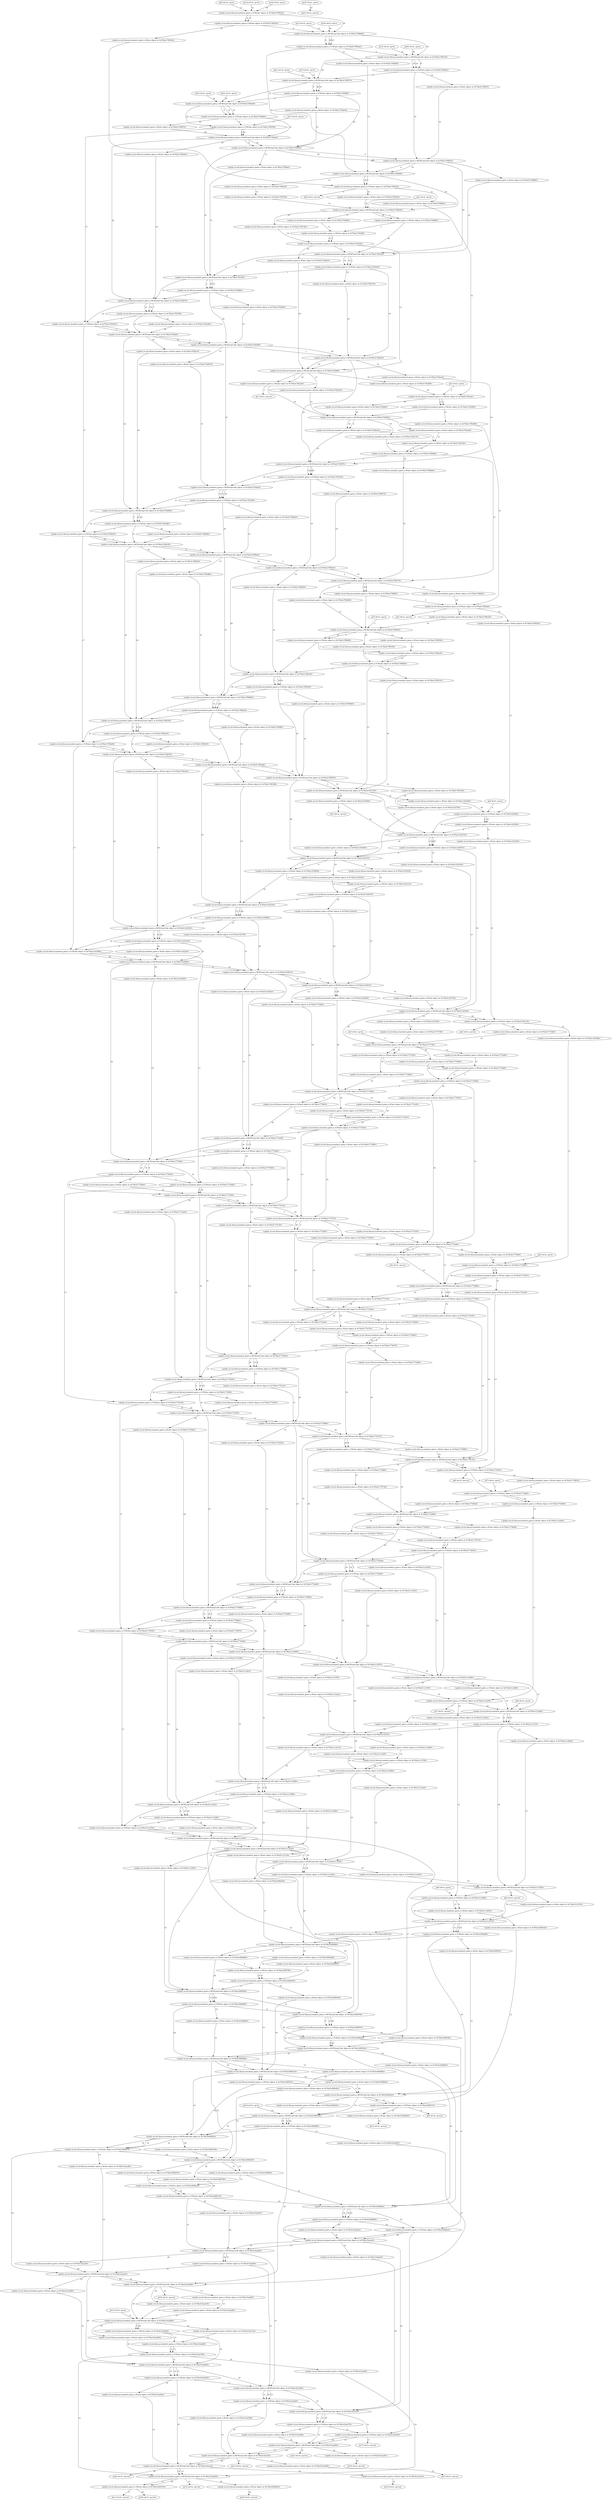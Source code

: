 digraph G {
0 [label="q(0) (d=2), op=in", qubits="0", matrix="None", ancilla=false];
1 [label="q(1) (d=2), op=in", qubits="1", matrix="None", ancilla=false];
2 [label="q(2) (d=2), op=in", qubits="2", matrix="None", ancilla=false];
3 [label="q(3) (d=2), op=in", qubits="3", matrix="None", ancilla=false];
4 [label="q(4) (d=2), op=in", qubits="4", matrix="None", ancilla=false];
5 [label="q(5) (d=2), op=in", qubits="5", matrix="None", ancilla=false];
6 [label="q(6) (d=2), op=in", qubits="6", matrix="None", ancilla=false];
7 [label="q(7) (d=2), op=in", qubits="7", matrix="None", ancilla=false];
8 [label="q(8) (d=2), op=in", qubits="8", matrix="None", ancilla=false];
9 [label="q(9) (d=2), op=in", qubits="9", matrix="None", ancilla=false];
10 [label="q(10) (d=2), op=in", qubits="10", matrix="None", ancilla=false];
11 [label="q(11) (d=2), op=in", qubits="11", matrix="None", ancilla=false];
12 [label="q(12) (d=2), op=in", qubits="12", matrix="None", ancilla=false];
13 [label="q(13) (d=2), op=in", qubits="13", matrix="None", ancilla=false];
14 [label="q(14) (d=2), op=in", qubits="14", matrix="None", ancilla=false];
15 [label="q(15) (d=2), op=in", qubits="15", matrix="None", ancilla=false];
16 [label="q(16) (d=2), op=in", qubits="16", matrix="None", ancilla=false];
17 [label="q(17) (d=2), op=in", qubits="17", matrix="None", ancilla=false];
18 [label="q(18) (d=2), op=in", qubits="18", matrix="None", ancilla=true];
19 [label="q(19) (d=2), op=in", qubits="19", matrix="None", ancilla=true];
20 [label="q(20) (d=2), op=in", qubits="20", matrix="None", ancilla=true];
21 [label="q(21) (d=2), op=in", qubits="21", matrix="None", ancilla=true];
22 [label="q(22) (d=2), op=in", qubits="22", matrix="None", ancilla=true];
23 [label="q(23) (d=2), op=in", qubits="23", matrix="None", ancilla=false];
24 [label="<qiskit.circuit.library.standard_gates.x.CCXGate object at 0x7f4a5c709100>", qubits="0,12,18", matrix="[[0, 1], [1, 0]]"];
25 [label="<qiskit.circuit.library.standard_gates.x.CXGate object at 0x7f4a5c709220>", qubits="0,12", matrix="[[0, 1], [1, 0]]"];
26 [label="<qiskit.circuit.library.standard_gates.x.XGate object at 0x7f4a5c7095e0>", qubits="12", matrix="[[0, 1], [1, 0]]"];
27 [label="<qiskit.circuit.library.standard_gates.x.MCXGrayCode object at 0x7f4a5c709b80>", qubits="0,13,18,19", matrix="[[0, 1], [1, 0]]"];
28 [label="<qiskit.circuit.library.standard_gates.x.CCXGate object at 0x7f4a5c7090a0>", qubits="0,18,13", matrix="[[0, 1], [1, 0]]"];
29 [label="<qiskit.circuit.library.standard_gates.x.XGate object at 0x7f4a5c709280>", qubits="13", matrix="[[0, 1], [1, 0]]"];
30 [label="<qiskit.circuit.library.standard_gates.x.MCXGrayCode object at 0x7f4a5c709130>", qubits="0,14,19,20", matrix="[[0, 1], [1, 0]]"];
31 [label="<qiskit.circuit.library.standard_gates.x.CCXGate object at 0x7f4a5c709dc0>", qubits="0,19,14", matrix="[[0, 1], [1, 0]]"];
32 [label="<qiskit.circuit.library.standard_gates.x.XGate object at 0x7f4a5c709f10>", qubits="14", matrix="[[0, 1], [1, 0]]"];
33 [label="<qiskit.circuit.library.standard_gates.x.MCXGrayCode object at 0x7f4a5c709070>", qubits="0,15,20,21", matrix="[[0, 1], [1, 0]]"];
34 [label="<qiskit.circuit.library.standard_gates.x.CCXGate object at 0x7f4a5c709580>", qubits="0,20,15", matrix="[[0, 1], [1, 0]]"];
35 [label="<qiskit.circuit.library.standard_gates.x.XGate object at 0x7f4a5c709ee0>", qubits="15", matrix="[[0, 1], [1, 0]]"];
36 [label="<qiskit.circuit.library.standard_gates.x.MCXGrayCode object at 0x7f4a5c709a00>", qubits="0,16,21,22", matrix="[[0, 1], [1, 0]]"];
37 [label="<qiskit.circuit.library.standard_gates.x.CCXGate object at 0x7f4a5c709a90>", qubits="0,21,16", matrix="[[0, 1], [1, 0]]"];
38 [label="<qiskit.circuit.library.standard_gates.x.CCXGate object at 0x7f4a5c709790>", qubits="0,22,17", matrix="[[0, 1], [1, 0]]"];
39 [label="<qiskit.circuit.library.standard_gates.x.XGate object at 0x7f4a5c709970>", qubits="16", matrix="[[0, 1], [1, 0]]"];
40 [label="<qiskit.circuit.library.standard_gates.x.MCXGrayCode object at 0x7f4a5c709ca0>", qubits="0,16,21,22", matrix="[[0, 1], [1, 0]]"];
41 [label="<qiskit.circuit.library.standard_gates.x.MCXGrayCode object at 0x7f4a5c709e80>", qubits="0,15,20,21", matrix="[[0, 1], [1, 0]]"];
42 [label="<qiskit.circuit.library.standard_gates.x.MCXGrayCode object at 0x7f4a5c709910>", qubits="0,14,19,20", matrix="[[0, 1], [1, 0]]"];
43 [label="<qiskit.circuit.library.standard_gates.x.MCXGrayCode object at 0x7f4a5c709400>", qubits="0,13,18,19", matrix="[[0, 1], [1, 0]]"];
44 [label="<qiskit.circuit.library.standard_gates.x.CCXGate object at 0x7f4a5c709c40>", qubits="0,12,18", matrix="[[0, 1], [1, 0]]"];
45 [label="<qiskit.circuit.library.standard_gates.x.XGate object at 0x7f4a5c7093a0>", qubits="18", matrix="[[0, 1], [1, 0]]"];
46 [label="<qiskit.circuit.library.standard_gates.x.XGate object at 0x7f4a5c7098e0>", qubits="12", matrix="[[0, 1], [1, 0]]"];
47 [label="<qiskit.circuit.library.standard_gates.x.XGate object at 0x7f4a5c709a30>", qubits="13", matrix="[[0, 1], [1, 0]]"];
48 [label="<qiskit.circuit.library.standard_gates.x.XGate object at 0x7f4a5c709700>", qubits="13", matrix="[[0, 1], [1, 0]]"];
49 [label="<qiskit.circuit.library.standard_gates.x.MCXGrayCode object at 0x7f4a5c709b20>", qubits="1,13,18,19", matrix="[[0, 1], [1, 0]]"];
50 [label="<qiskit.circuit.library.standard_gates.x.CXGate object at 0x7f4a5c709d00>", qubits="1,19", matrix="[[0, 1], [1, 0]]"];
51 [label="<qiskit.circuit.library.standard_gates.x.XGate object at 0x7f4a5c792700>", qubits="18", matrix="[[0, 1], [1, 0]]"];
52 [label="<qiskit.circuit.library.standard_gates.x.XGate object at 0x7f4a5c792490>", qubits="13", matrix="[[0, 1], [1, 0]]"];
53 [label="<qiskit.circuit.library.standard_gates.x.CXGate object at 0x7f4a5c7924f0>", qubits="1,13", matrix="[[0, 1], [1, 0]]"];
54 [label="<qiskit.circuit.library.standard_gates.x.CCXGate object at 0x7f4a5c7925e0>", qubits="1,18,13", matrix="[[0, 1], [1, 0]]"];
55 [label="<qiskit.circuit.library.standard_gates.x.XGate object at 0x7f4a5c792dc0>", qubits="18", matrix="[[0, 1], [1, 0]]"];
56 [label="<qiskit.circuit.library.standard_gates.x.XGate object at 0x7f4a5c709880>", qubits="14", matrix="[[0, 1], [1, 0]]"];
57 [label="<qiskit.circuit.library.standard_gates.x.MCXGrayCode object at 0x7f4a5c7921f0>", qubits="1,14,19,20", matrix="[[0, 1], [1, 0]]"];
58 [label="<qiskit.circuit.library.standard_gates.x.CCXGate object at 0x7f4a5c7924c0>", qubits="1,19,14", matrix="[[0, 1], [1, 0]]"];
59 [label="<qiskit.circuit.library.standard_gates.x.XGate object at 0x7f4a5c792370>", qubits="14", matrix="[[0, 1], [1, 0]]"];
60 [label="<qiskit.circuit.library.standard_gates.x.XGate object at 0x7f4a5c709fa0>", qubits="15", matrix="[[0, 1], [1, 0]]"];
61 [label="<qiskit.circuit.library.standard_gates.x.MCXGrayCode object at 0x7f4a5c7927f0>", qubits="1,15,20,21", matrix="[[0, 1], [1, 0]]"];
62 [label="<qiskit.circuit.library.standard_gates.x.CCXGate object at 0x7f4a5c7928b0>", qubits="1,20,15", matrix="[[0, 1], [1, 0]]"];
63 [label="<qiskit.circuit.library.standard_gates.x.XGate object at 0x7f4a5c7929d0>", qubits="15", matrix="[[0, 1], [1, 0]]"];
64 [label="<qiskit.circuit.library.standard_gates.x.XGate object at 0x7f4a5c709e20>", qubits="16", matrix="[[0, 1], [1, 0]]"];
65 [label="<qiskit.circuit.library.standard_gates.x.MCXGrayCode object at 0x7f4a5c792670>", qubits="1,16,21,22", matrix="[[0, 1], [1, 0]]"];
66 [label="<qiskit.circuit.library.standard_gates.x.CCXGate object at 0x7f4a5c792790>", qubits="1,21,16", matrix="[[0, 1], [1, 0]]"];
67 [label="<qiskit.circuit.library.standard_gates.x.CCXGate object at 0x7f4a5c792910>", qubits="1,22,17", matrix="[[0, 1], [1, 0]]"];
68 [label="<qiskit.circuit.library.standard_gates.x.XGate object at 0x7f4a5c792160>", qubits="16", matrix="[[0, 1], [1, 0]]"];
69 [label="<qiskit.circuit.library.standard_gates.x.MCXGrayCode object at 0x7f4a5c792af0>", qubits="1,16,21,22", matrix="[[0, 1], [1, 0]]"];
70 [label="<qiskit.circuit.library.standard_gates.x.MCXGrayCode object at 0x7f4a5c792580>", qubits="1,15,20,21", matrix="[[0, 1], [1, 0]]"];
71 [label="<qiskit.circuit.library.standard_gates.x.MCXGrayCode object at 0x7f4a5c792b50>", qubits="1,14,19,20", matrix="[[0, 1], [1, 0]]"];
72 [label="<qiskit.circuit.library.standard_gates.x.MCXGrayCode object at 0x7f4a5c792df0>", qubits="1,13,18,19", matrix="[[0, 1], [1, 0]]"];
73 [label="<qiskit.circuit.library.standard_gates.x.CXGate object at 0x7f4a5c792a30>", qubits="1,19", matrix="[[0, 1], [1, 0]]"];
74 [label="<qiskit.circuit.library.standard_gates.x.XGate object at 0x7f4a5c792d60>", qubits="18", matrix="[[0, 1], [1, 0]]"];
75 [label="<qiskit.circuit.library.standard_gates.x.CCXGate object at 0x7f4a5c792ca0>", qubits="2,12,18", matrix="[[0, 1], [1, 0]]"];
76 [label="<qiskit.circuit.library.standard_gates.x.CXGate object at 0x7f4a5c792e80>", qubits="2,12", matrix="[[0, 1], [1, 0]]"];
77 [label="<qiskit.circuit.library.standard_gates.x.XGate object at 0x7f4a5c792fd0>", qubits="18", matrix="[[0, 1], [1, 0]]"];
78 [label="<qiskit.circuit.library.standard_gates.x.XGate object at 0x7f4a5c780e80>", qubits="12", matrix="[[0, 1], [1, 0]]"];
79 [label="<qiskit.circuit.library.standard_gates.x.XGate object at 0x7f4a5c792d30>", qubits="13", matrix="[[0, 1], [1, 0]]"];
80 [label="<qiskit.circuit.library.standard_gates.x.MCXGrayCode object at 0x7f4a5c792850>", qubits="2,13,18,19", matrix="[[0, 1], [1, 0]]"];
81 [label="<qiskit.circuit.library.standard_gates.x.CXGate object at 0x7f4a5c792be0>", qubits="2,19", matrix="[[0, 1], [1, 0]]"];
82 [label="<qiskit.circuit.library.standard_gates.x.XGate object at 0x7f4a5c792c70>", qubits="18", matrix="[[0, 1], [1, 0]]"];
83 [label="<qiskit.circuit.library.standard_gates.x.XGate object at 0x7f4a5c792cd0>", qubits="13", matrix="[[0, 1], [1, 0]]"];
84 [label="<qiskit.circuit.library.standard_gates.x.CXGate object at 0x7f4a5c792e50>", qubits="2,13", matrix="[[0, 1], [1, 0]]"];
85 [label="<qiskit.circuit.library.standard_gates.x.CCXGate object at 0x7f4a5c792400>", qubits="2,18,13", matrix="[[0, 1], [1, 0]]"];
86 [label="<qiskit.circuit.library.standard_gates.x.XGate object at 0x7f4a5c780bb0>", qubits="18", matrix="[[0, 1], [1, 0]]"];
87 [label="<qiskit.circuit.library.standard_gates.x.XGate object at 0x7f4a5c792ee0>", qubits="14", matrix="[[0, 1], [1, 0]]"];
88 [label="<qiskit.circuit.library.standard_gates.x.MCXGrayCode object at 0x7f4a5c792f70>", qubits="2,14,19,20", matrix="[[0, 1], [1, 0]]"];
89 [label="<qiskit.circuit.library.standard_gates.x.CCXGate object at 0x7f4a5c792550>", qubits="2,19,14", matrix="[[0, 1], [1, 0]]"];
90 [label="<qiskit.circuit.library.standard_gates.x.XGate object at 0x7f4a5c780970>", qubits="14", matrix="[[0, 1], [1, 0]]"];
91 [label="<qiskit.circuit.library.standard_gates.x.XGate object at 0x7f4a5c792970>", qubits="15", matrix="[[0, 1], [1, 0]]"];
92 [label="<qiskit.circuit.library.standard_gates.x.MCXGrayCode object at 0x7f4a5c7926a0>", qubits="2,15,20,21", matrix="[[0, 1], [1, 0]]"];
93 [label="<qiskit.circuit.library.standard_gates.x.CCXGate object at 0x7f4a5c792340>", qubits="2,20,15", matrix="[[0, 1], [1, 0]]"];
94 [label="<qiskit.circuit.library.standard_gates.x.XGate object at 0x7f4a5c780820>", qubits="15", matrix="[[0, 1], [1, 0]]"];
95 [label="<qiskit.circuit.library.standard_gates.x.XGate object at 0x7f4a5c792610>", qubits="16", matrix="[[0, 1], [1, 0]]"];
96 [label="<qiskit.circuit.library.standard_gates.x.MCXGrayCode object at 0x7f4a5c7926d0>", qubits="2,16,21,22", matrix="[[0, 1], [1, 0]]"];
97 [label="<qiskit.circuit.library.standard_gates.x.CCXGate object at 0x7f4a5c792a90>", qubits="2,21,16", matrix="[[0, 1], [1, 0]]"];
98 [label="<qiskit.circuit.library.standard_gates.x.CCXGate object at 0x7f4a5c780dc0>", qubits="2,22,17", matrix="[[0, 1], [1, 0]]"];
99 [label="<qiskit.circuit.library.standard_gates.x.XGate object at 0x7f4a5c780d00>", qubits="16", matrix="[[0, 1], [1, 0]]"];
100 [label="<qiskit.circuit.library.standard_gates.x.MCXGrayCode object at 0x7f4a5c780c40>", qubits="2,16,21,22", matrix="[[0, 1], [1, 0]]"];
101 [label="<qiskit.circuit.library.standard_gates.x.MCXGrayCode object at 0x7f4a5c7809a0>", qubits="2,15,20,21", matrix="[[0, 1], [1, 0]]"];
102 [label="<qiskit.circuit.library.standard_gates.x.MCXGrayCode object at 0x7f4a5c7805e0>", qubits="2,14,19,20", matrix="[[0, 1], [1, 0]]"];
103 [label="<qiskit.circuit.library.standard_gates.x.MCXGrayCode object at 0x7f4a5c780370>", qubits="2,13,18,19", matrix="[[0, 1], [1, 0]]"];
104 [label="<qiskit.circuit.library.standard_gates.x.CXGate object at 0x7f4a5c780f40>", qubits="2,19", matrix="[[0, 1], [1, 0]]"];
105 [label="<qiskit.circuit.library.standard_gates.x.XGate object at 0x7f4a5c780fa0>", qubits="18", matrix="[[0, 1], [1, 0]]"];
106 [label="<qiskit.circuit.library.standard_gates.x.CCXGate object at 0x7f4a5c7802b0>", qubits="2,12,18", matrix="[[0, 1], [1, 0]]"];
107 [label="<qiskit.circuit.library.standard_gates.x.XGate object at 0x7f4a5c780a30>", qubits="18", matrix="[[0, 1], [1, 0]]"];
108 [label="<qiskit.circuit.library.standard_gates.x.XGate object at 0x7f4a5c780430>", qubits="12", matrix="[[0, 1], [1, 0]]"];
109 [label="<qiskit.circuit.library.standard_gates.x.XGate object at 0x7f4a5c780490>", qubits="13", matrix="[[0, 1], [1, 0]]"];
110 [label="<qiskit.circuit.library.standard_gates.x.MCXGrayCode object at 0x7f4a5c780040>", qubits="3,13,18,19", matrix="[[0, 1], [1, 0]]"];
111 [label="<qiskit.circuit.library.standard_gates.x.CXGate object at 0x7f4a5c780b80>", qubits="3,19", matrix="[[0, 1], [1, 0]]"];
112 [label="<qiskit.circuit.library.standard_gates.x.XGate object at 0x7f4a5c7801f0>", qubits="18", matrix="[[0, 1], [1, 0]]"];
113 [label="<qiskit.circuit.library.standard_gates.x.XGate object at 0x7f4a5c7805b0>", qubits="13", matrix="[[0, 1], [1, 0]]"];
114 [label="<qiskit.circuit.library.standard_gates.x.CXGate object at 0x7f4a5c780ee0>", qubits="3,13", matrix="[[0, 1], [1, 0]]"];
115 [label="<qiskit.circuit.library.standard_gates.x.CCXGate object at 0x7f4a5c7800d0>", qubits="3,18,13", matrix="[[0, 1], [1, 0]]"];
116 [label="<qiskit.circuit.library.standard_gates.x.XGate object at 0x7f4a5c780310>", qubits="18", matrix="[[0, 1], [1, 0]]"];
117 [label="<qiskit.circuit.library.standard_gates.x.XGate object at 0x7f4a5c780b50>", qubits="14", matrix="[[0, 1], [1, 0]]"];
118 [label="<qiskit.circuit.library.standard_gates.x.MCXGrayCode object at 0x7f4a5c780ca0>", qubits="3,14,19,20", matrix="[[0, 1], [1, 0]]"];
119 [label="<qiskit.circuit.library.standard_gates.x.CCXGate object at 0x7f4a5c780160>", qubits="3,19,14", matrix="[[0, 1], [1, 0]]"];
120 [label="<qiskit.circuit.library.standard_gates.x.XGate object at 0x7f4a5c780940>", qubits="14", matrix="[[0, 1], [1, 0]]"];
121 [label="<qiskit.circuit.library.standard_gates.x.XGate object at 0x7f4a5c780d60>", qubits="15", matrix="[[0, 1], [1, 0]]"];
122 [label="<qiskit.circuit.library.standard_gates.x.MCXGrayCode object at 0x7f4a5c7808b0>", qubits="3,15,20,21", matrix="[[0, 1], [1, 0]]"];
123 [label="<qiskit.circuit.library.standard_gates.x.CCXGate object at 0x7f4a5c780b20>", qubits="3,20,15", matrix="[[0, 1], [1, 0]]"];
124 [label="<qiskit.circuit.library.standard_gates.x.XGate object at 0x7f4a5c7804f0>", qubits="15", matrix="[[0, 1], [1, 0]]"];
125 [label="<qiskit.circuit.library.standard_gates.x.XGate object at 0x7f4a5c7806a0>", qubits="16", matrix="[[0, 1], [1, 0]]"];
126 [label="<qiskit.circuit.library.standard_gates.x.MCXGrayCode object at 0x7f4a5c780550>", qubits="3,16,21,22", matrix="[[0, 1], [1, 0]]"];
127 [label="<qiskit.circuit.library.standard_gates.x.CCXGate object at 0x7f4a5c780e20>", qubits="3,21,16", matrix="[[0, 1], [1, 0]]"];
128 [label="<qiskit.circuit.library.standard_gates.x.CCXGate object at 0x7f4a5c780a00>", qubits="3,22,17", matrix="[[0, 1], [1, 0]]"];
129 [label="<qiskit.circuit.library.standard_gates.x.XGate object at 0x7f4a5c780250>", qubits="16", matrix="[[0, 1], [1, 0]]"];
130 [label="<qiskit.circuit.library.standard_gates.x.MCXGrayCode object at 0x7f4a5c7807f0>", qubits="3,16,21,22", matrix="[[0, 1], [1, 0]]"];
131 [label="<qiskit.circuit.library.standard_gates.x.MCXGrayCode object at 0x7f4a5c780a90>", qubits="3,15,20,21", matrix="[[0, 1], [1, 0]]"];
132 [label="<qiskit.circuit.library.standard_gates.x.MCXGrayCode object at 0x7f4a5c780070>", qubits="3,14,19,20", matrix="[[0, 1], [1, 0]]"];
133 [label="<qiskit.circuit.library.standard_gates.x.MCXGrayCode object at 0x7f4a5c1b5130>", qubits="3,13,18,19", matrix="[[0, 1], [1, 0]]"];
134 [label="<qiskit.circuit.library.standard_gates.x.CXGate object at 0x7f4a5c1b5040>", qubits="3,19", matrix="[[0, 1], [1, 0]]"];
135 [label="<qiskit.circuit.library.standard_gates.x.XGate object at 0x7f4a5c1b52b0>", qubits="18", matrix="[[0, 1], [1, 0]]"];
136 [label="<qiskit.circuit.library.standard_gates.x.CCXGate object at 0x7f4a5c1b5fa0>", qubits="4,12,18", matrix="[[0, 1], [1, 0]]"];
137 [label="<qiskit.circuit.library.standard_gates.x.CXGate object at 0x7f4a5c1b55b0>", qubits="4,12", matrix="[[0, 1], [1, 0]]"];
138 [label="<qiskit.circuit.library.standard_gates.x.MCXGrayCode object at 0x7f4a5c1b5370>", qubits="4,13,18,19", matrix="[[0, 1], [1, 0]]"];
139 [label="<qiskit.circuit.library.standard_gates.x.CCXGate object at 0x7f4a5c1b5670>", qubits="4,18,13", matrix="[[0, 1], [1, 0]]"];
140 [label="<qiskit.circuit.library.standard_gates.x.XGate object at 0x7f4a5c1b5850>", qubits="19", matrix="[[0, 1], [1, 0]]"];
141 [label="<qiskit.circuit.library.standard_gates.x.XGate object at 0x7f4a5c1b5d30>", qubits="12", matrix="[[0, 1], [1, 0]]"];
142 [label="<qiskit.circuit.library.standard_gates.x.XGate object at 0x7f4a5c1b5e50>", qubits="13", matrix="[[0, 1], [1, 0]]"];
143 [label="<qiskit.circuit.library.standard_gates.x.XGate object at 0x7f4a5c780100>", qubits="14", matrix="[[0, 1], [1, 0]]"];
144 [label="<qiskit.circuit.library.standard_gates.x.XGate object at 0x7f4a5c1b5790>", qubits="14", matrix="[[0, 1], [1, 0]]"];
145 [label="<qiskit.circuit.library.standard_gates.x.MCXGrayCode object at 0x7f4a5c1b5310>", qubits="4,14,19,20", matrix="[[0, 1], [1, 0]]"];
146 [label="<qiskit.circuit.library.standard_gates.x.CXGate object at 0x7f4a5c1b56d0>", qubits="4,20", matrix="[[0, 1], [1, 0]]"];
147 [label="<qiskit.circuit.library.standard_gates.x.XGate object at 0x7f4a5c1b5910>", qubits="19", matrix="[[0, 1], [1, 0]]"];
148 [label="<qiskit.circuit.library.standard_gates.x.XGate object at 0x7f4a5c1b5430>", qubits="14", matrix="[[0, 1], [1, 0]]"];
149 [label="<qiskit.circuit.library.standard_gates.x.CXGate object at 0x7f4a5c1b5c10>", qubits="4,14", matrix="[[0, 1], [1, 0]]"];
150 [label="<qiskit.circuit.library.standard_gates.x.CCXGate object at 0x7f4a5c1b5970>", qubits="4,19,14", matrix="[[0, 1], [1, 0]]"];
151 [label="<qiskit.circuit.library.standard_gates.x.XGate object at 0x7f4a5c1b5ee0>", qubits="19", matrix="[[0, 1], [1, 0]]"];
152 [label="<qiskit.circuit.library.standard_gates.x.XGate object at 0x7f4a5c7803d0>", qubits="15", matrix="[[0, 1], [1, 0]]"];
153 [label="<qiskit.circuit.library.standard_gates.x.MCXGrayCode object at 0x7f4a5c1b5520>", qubits="4,15,20,21", matrix="[[0, 1], [1, 0]]"];
154 [label="<qiskit.circuit.library.standard_gates.x.CCXGate object at 0x7f4a5c1b58b0>", qubits="4,20,15", matrix="[[0, 1], [1, 0]]"];
155 [label="<qiskit.circuit.library.standard_gates.x.XGate object at 0x7f4a5c1b57f0>", qubits="15", matrix="[[0, 1], [1, 0]]"];
156 [label="<qiskit.circuit.library.standard_gates.x.XGate object at 0x7f4a5c780ac0>", qubits="16", matrix="[[0, 1], [1, 0]]"];
157 [label="<qiskit.circuit.library.standard_gates.x.MCXGrayCode object at 0x7f4a5c1b5220>", qubits="4,16,21,22", matrix="[[0, 1], [1, 0]]"];
158 [label="<qiskit.circuit.library.standard_gates.x.CCXGate object at 0x7f4a5c1b53a0>", qubits="4,21,16", matrix="[[0, 1], [1, 0]]"];
159 [label="<qiskit.circuit.library.standard_gates.x.CCXGate object at 0x7f4a5c1b5d90>", qubits="4,22,17", matrix="[[0, 1], [1, 0]]"];
160 [label="<qiskit.circuit.library.standard_gates.x.XGate object at 0x7f4a5c1b52e0>", qubits="16", matrix="[[0, 1], [1, 0]]"];
161 [label="<qiskit.circuit.library.standard_gates.x.MCXGrayCode object at 0x7f4a5c1b5b80>", qubits="4,16,21,22", matrix="[[0, 1], [1, 0]]"];
162 [label="<qiskit.circuit.library.standard_gates.x.MCXGrayCode object at 0x7f4a5c1b5610>", qubits="4,15,20,21", matrix="[[0, 1], [1, 0]]"];
163 [label="<qiskit.circuit.library.standard_gates.x.MCXGrayCode object at 0x7f4a5c1b5f10>", qubits="4,14,19,20", matrix="[[0, 1], [1, 0]]"];
164 [label="<qiskit.circuit.library.standard_gates.x.CXGate object at 0x7f4a5c1b5490>", qubits="4,20", matrix="[[0, 1], [1, 0]]"];
165 [label="<qiskit.circuit.library.standard_gates.x.XGate object at 0x7f4a5c1b5730>", qubits="19", matrix="[[0, 1], [1, 0]]"];
166 [label="<qiskit.circuit.library.standard_gates.x.MCXGrayCode object at 0x7f4a5c1b5cd0>", qubits="4,13,18,19", matrix="[[0, 1], [1, 0]]"];
167 [label="<qiskit.circuit.library.standard_gates.x.CCXGate object at 0x7f4a5c1b5c70>", qubits="4,12,18", matrix="[[0, 1], [1, 0]]"];
168 [label="<qiskit.circuit.library.standard_gates.x.XGate object at 0x7f4a5c7733d0>", qubits="18", matrix="[[0, 1], [1, 0]]"];
169 [label="<qiskit.circuit.library.standard_gates.x.XGate object at 0x7f4a5c1b50d0>", qubits="12", matrix="[[0, 1], [1, 0]]"];
170 [label="<qiskit.circuit.library.standard_gates.x.XGate object at 0x7f4a5c1b5190>", qubits="13", matrix="[[0, 1], [1, 0]]"];
171 [label="<qiskit.circuit.library.standard_gates.x.XGate object at 0x7f4a5c773790>", qubits="13", matrix="[[0, 1], [1, 0]]"];
172 [label="<qiskit.circuit.library.standard_gates.x.MCXGrayCode object at 0x7f4a5c773730>", qubits="5,13,18,19", matrix="[[0, 1], [1, 0]]"];
173 [label="<qiskit.circuit.library.standard_gates.x.CXGate object at 0x7f4a5c773700>", qubits="5,19", matrix="[[0, 1], [1, 0]]"];
174 [label="<qiskit.circuit.library.standard_gates.x.XGate object at 0x7f4a5c773940>", qubits="18", matrix="[[0, 1], [1, 0]]"];
175 [label="<qiskit.circuit.library.standard_gates.x.XGate object at 0x7f4a5c773820>", qubits="19", matrix="[[0, 1], [1, 0]]"];
176 [label="<qiskit.circuit.library.standard_gates.x.XGate object at 0x7f4a5c773a90>", qubits="13", matrix="[[0, 1], [1, 0]]"];
177 [label="<qiskit.circuit.library.standard_gates.x.CXGate object at 0x7f4a5c7739d0>", qubits="5,13", matrix="[[0, 1], [1, 0]]"];
178 [label="<qiskit.circuit.library.standard_gates.x.CCXGate object at 0x7f4a5c7736d0>", qubits="5,18,13", matrix="[[0, 1], [1, 0]]"];
179 [label="<qiskit.circuit.library.standard_gates.x.XGate object at 0x7f4a5c773f10>", qubits="18", matrix="[[0, 1], [1, 0]]"];
180 [label="<qiskit.circuit.library.standard_gates.x.XGate object at 0x7f4a5c773640>", qubits="14", matrix="[[0, 1], [1, 0]]"];
181 [label="<qiskit.circuit.library.standard_gates.x.MCXGrayCode object at 0x7f4a5c773af0>", qubits="5,14,19,20", matrix="[[0, 1], [1, 0]]"];
182 [label="<qiskit.circuit.library.standard_gates.x.CXGate object at 0x7f4a5c773850>", qubits="5,20", matrix="[[0, 1], [1, 0]]"];
183 [label="<qiskit.circuit.library.standard_gates.x.XGate object at 0x7f4a5c773c70>", qubits="19", matrix="[[0, 1], [1, 0]]"];
184 [label="<qiskit.circuit.library.standard_gates.x.XGate object at 0x7f4a5c773a30>", qubits="14", matrix="[[0, 1], [1, 0]]"];
185 [label="<qiskit.circuit.library.standard_gates.x.CXGate object at 0x7f4a5c773310>", qubits="5,14", matrix="[[0, 1], [1, 0]]"];
186 [label="<qiskit.circuit.library.standard_gates.x.CCXGate object at 0x7f4a5c773430>", qubits="5,19,14", matrix="[[0, 1], [1, 0]]"];
187 [label="<qiskit.circuit.library.standard_gates.x.XGate object at 0x7f4a5c773d90>", qubits="19", matrix="[[0, 1], [1, 0]]"];
188 [label="<qiskit.circuit.library.standard_gates.x.XGate object at 0x7f4a5c1b54c0>", qubits="15", matrix="[[0, 1], [1, 0]]"];
189 [label="<qiskit.circuit.library.standard_gates.x.MCXGrayCode object at 0x7f4a5c773cd0>", qubits="5,15,20,21", matrix="[[0, 1], [1, 0]]"];
190 [label="<qiskit.circuit.library.standard_gates.x.CCXGate object at 0x7f4a5c773bb0>", qubits="5,20,15", matrix="[[0, 1], [1, 0]]"];
191 [label="<qiskit.circuit.library.standard_gates.x.XGate object at 0x7f4a5c773580>", qubits="15", matrix="[[0, 1], [1, 0]]"];
192 [label="<qiskit.circuit.library.standard_gates.x.XGate object at 0x7f4a5c1b5400>", qubits="16", matrix="[[0, 1], [1, 0]]"];
193 [label="<qiskit.circuit.library.standard_gates.x.MCXGrayCode object at 0x7f4a5c773fa0>", qubits="5,16,21,22", matrix="[[0, 1], [1, 0]]"];
194 [label="<qiskit.circuit.library.standard_gates.x.CCXGate object at 0x7f4a5c773b50>", qubits="5,21,16", matrix="[[0, 1], [1, 0]]"];
195 [label="<qiskit.circuit.library.standard_gates.x.CCXGate object at 0x7f4a5c773eb0>", qubits="5,22,17", matrix="[[0, 1], [1, 0]]"];
196 [label="<qiskit.circuit.library.standard_gates.x.XGate object at 0x7f4a5c7738e0>", qubits="16", matrix="[[0, 1], [1, 0]]"];
197 [label="<qiskit.circuit.library.standard_gates.x.MCXGrayCode object at 0x7f4a5c773190>", qubits="5,16,21,22", matrix="[[0, 1], [1, 0]]"];
198 [label="<qiskit.circuit.library.standard_gates.x.MCXGrayCode object at 0x7f4a5c773c10>", qubits="5,15,20,21", matrix="[[0, 1], [1, 0]]"];
199 [label="<qiskit.circuit.library.standard_gates.x.MCXGrayCode object at 0x7f4a5c773370>", qubits="5,14,19,20", matrix="[[0, 1], [1, 0]]"];
200 [label="<qiskit.circuit.library.standard_gates.x.CXGate object at 0x7f4a5c7732b0>", qubits="5,20", matrix="[[0, 1], [1, 0]]"];
201 [label="<qiskit.circuit.library.standard_gates.x.XGate object at 0x7f4a5c773250>", qubits="19", matrix="[[0, 1], [1, 0]]"];
202 [label="<qiskit.circuit.library.standard_gates.x.MCXGrayCode object at 0x7f4a5c773d30>", qubits="5,13,18,19", matrix="[[0, 1], [1, 0]]"];
203 [label="<qiskit.circuit.library.standard_gates.x.CXGate object at 0x7f4a5c773f70>", qubits="5,19", matrix="[[0, 1], [1, 0]]"];
204 [label="<qiskit.circuit.library.standard_gates.x.XGate object at 0x7f4a5c7730d0>", qubits="18", matrix="[[0, 1], [1, 0]]"];
205 [label="<qiskit.circuit.library.standard_gates.x.CCXGate object at 0x7f4a5c7735b0>", qubits="6,12,18", matrix="[[0, 1], [1, 0]]"];
206 [label="<qiskit.circuit.library.standard_gates.x.CXGate object at 0x7f4a5c773070>", qubits="6,12", matrix="[[0, 1], [1, 0]]"];
207 [label="<qiskit.circuit.library.standard_gates.x.MCXGrayCode object at 0x7f4a5c7738b0>", qubits="6,13,18,19", matrix="[[0, 1], [1, 0]]"];
208 [label="<qiskit.circuit.library.standard_gates.x.CCXGate object at 0x7f4a5c7731f0>", qubits="6,18,13", matrix="[[0, 1], [1, 0]]"];
209 [label="<qiskit.circuit.library.standard_gates.x.XGate object at 0x7f4a5c7737c0>", qubits="19", matrix="[[0, 1], [1, 0]]"];
210 [label="<qiskit.circuit.library.standard_gates.x.XGate object at 0x7f4a5c774a30>", qubits="12", matrix="[[0, 1], [1, 0]]"];
211 [label="<qiskit.circuit.library.standard_gates.x.XGate object at 0x7f4a5c774e50>", qubits="13", matrix="[[0, 1], [1, 0]]"];
212 [label="<qiskit.circuit.library.standard_gates.x.XGate object at 0x7f4a5c773910>", qubits="14", matrix="[[0, 1], [1, 0]]"];
213 [label="<qiskit.circuit.library.standard_gates.x.MCXGrayCode object at 0x7f4a5c773e20>", qubits="6,14,19,20", matrix="[[0, 1], [1, 0]]"];
214 [label="<qiskit.circuit.library.standard_gates.x.CXGate object at 0x7f4a5c774cd0>", qubits="6,20", matrix="[[0, 1], [1, 0]]"];
215 [label="<qiskit.circuit.library.standard_gates.x.XGate object at 0x7f4a5c774370>", qubits="19", matrix="[[0, 1], [1, 0]]"];
216 [label="<qiskit.circuit.library.standard_gates.x.XGate object at 0x7f4a5c774850>", qubits="14", matrix="[[0, 1], [1, 0]]"];
217 [label="<qiskit.circuit.library.standard_gates.x.CXGate object at 0x7f4a5c7740d0>", qubits="6,14", matrix="[[0, 1], [1, 0]]"];
218 [label="<qiskit.circuit.library.standard_gates.x.CCXGate object at 0x7f4a5c774070>", qubits="6,19,14", matrix="[[0, 1], [1, 0]]"];
219 [label="<qiskit.circuit.library.standard_gates.x.XGate object at 0x7f4a5c7742b0>", qubits="19", matrix="[[0, 1], [1, 0]]"];
220 [label="<qiskit.circuit.library.standard_gates.x.XGate object at 0x7f4a5c773130>", qubits="15", matrix="[[0, 1], [1, 0]]"];
221 [label="<qiskit.circuit.library.standard_gates.x.MCXGrayCode object at 0x7f4a5c774430>", qubits="6,15,20,21", matrix="[[0, 1], [1, 0]]"];
222 [label="<qiskit.circuit.library.standard_gates.x.CCXGate object at 0x7f4a5c774490>", qubits="6,20,15", matrix="[[0, 1], [1, 0]]"];
223 [label="<qiskit.circuit.library.standard_gates.x.XGate object at 0x7f4a5c7741c0>", qubits="15", matrix="[[0, 1], [1, 0]]"];
224 [label="<qiskit.circuit.library.standard_gates.x.XGate object at 0x7f4a5c773ee0>", qubits="16", matrix="[[0, 1], [1, 0]]"];
225 [label="<qiskit.circuit.library.standard_gates.x.MCXGrayCode object at 0x7f4a5c7740a0>", qubits="6,16,21,22", matrix="[[0, 1], [1, 0]]"];
226 [label="<qiskit.circuit.library.standard_gates.x.CCXGate object at 0x7f4a5c7744f0>", qubits="6,21,16", matrix="[[0, 1], [1, 0]]"];
227 [label="<qiskit.circuit.library.standard_gates.x.CCXGate object at 0x7f4a5c774130>", qubits="6,22,17", matrix="[[0, 1], [1, 0]]"];
228 [label="<qiskit.circuit.library.standard_gates.x.XGate object at 0x7f4a5c774250>", qubits="16", matrix="[[0, 1], [1, 0]]"];
229 [label="<qiskit.circuit.library.standard_gates.x.MCXGrayCode object at 0x7f4a5c7741f0>", qubits="6,16,21,22", matrix="[[0, 1], [1, 0]]"];
230 [label="<qiskit.circuit.library.standard_gates.x.MCXGrayCode object at 0x7f4a5c7748b0>", qubits="6,15,20,21", matrix="[[0, 1], [1, 0]]"];
231 [label="<qiskit.circuit.library.standard_gates.x.MCXGrayCode object at 0x7f4a5c774c70>", qubits="6,14,19,20", matrix="[[0, 1], [1, 0]]"];
232 [label="<qiskit.circuit.library.standard_gates.x.CXGate object at 0x7f4a5c774ac0>", qubits="6,20", matrix="[[0, 1], [1, 0]]"];
233 [label="<qiskit.circuit.library.standard_gates.x.XGate object at 0x7f4a5c774880>", qubits="19", matrix="[[0, 1], [1, 0]]"];
234 [label="<qiskit.circuit.library.standard_gates.x.MCXGrayCode object at 0x7f4a5c774c10>", qubits="6,13,18,19", matrix="[[0, 1], [1, 0]]"];
235 [label="<qiskit.circuit.library.standard_gates.x.CCXGate object at 0x7f4a5c774f10>", qubits="6,12,18", matrix="[[0, 1], [1, 0]]"];
236 [label="<qiskit.circuit.library.standard_gates.x.XGate object at 0x7f4a5c774b50>", qubits="12", matrix="[[0, 1], [1, 0]]"];
237 [label="<qiskit.circuit.library.standard_gates.x.CCXGate object at 0x7f4a5c774a60>", qubits="7,12,18", matrix="[[0, 1], [1, 0]]"];
238 [label="<qiskit.circuit.library.standard_gates.x.CXGate object at 0x7f4a5c774df0>", qubits="7,12", matrix="[[0, 1], [1, 0]]"];
239 [label="<qiskit.circuit.library.standard_gates.x.XGate object at 0x7f4a5c7749a0>", qubits="18", matrix="[[0, 1], [1, 0]]"];
240 [label="<qiskit.circuit.library.standard_gates.x.XGate object at 0x7f4a5c1c3eb0>", qubits="12", matrix="[[0, 1], [1, 0]]"];
241 [label="<qiskit.circuit.library.standard_gates.x.XGate object at 0x7f4a5c774fd0>", qubits="13", matrix="[[0, 1], [1, 0]]"];
242 [label="<qiskit.circuit.library.standard_gates.x.XGate object at 0x7f4a5c774730>", qubits="13", matrix="[[0, 1], [1, 0]]"];
243 [label="<qiskit.circuit.library.standard_gates.x.MCXGrayCode object at 0x7f4a5c774d90>", qubits="7,13,18,19", matrix="[[0, 1], [1, 0]]"];
244 [label="<qiskit.circuit.library.standard_gates.x.CXGate object at 0x7f4a5c774d30>", qubits="7,19", matrix="[[0, 1], [1, 0]]"];
245 [label="<qiskit.circuit.library.standard_gates.x.XGate object at 0x7f4a5c774910>", qubits="18", matrix="[[0, 1], [1, 0]]"];
246 [label="<qiskit.circuit.library.standard_gates.x.XGate object at 0x7f4a5c7749d0>", qubits="13", matrix="[[0, 1], [1, 0]]"];
247 [label="<qiskit.circuit.library.standard_gates.x.CXGate object at 0x7f4a5c7747c0>", qubits="7,13", matrix="[[0, 1], [1, 0]]"];
248 [label="<qiskit.circuit.library.standard_gates.x.CCXGate object at 0x7f4a5c774610>", qubits="7,18,13", matrix="[[0, 1], [1, 0]]"];
249 [label="<qiskit.circuit.library.standard_gates.x.MCXGrayCode object at 0x7f4a5c7743d0>", qubits="7,14,19,20", matrix="[[0, 1], [1, 0]]"];
250 [label="<qiskit.circuit.library.standard_gates.x.CCXGate object at 0x7f4a5c774eb0>", qubits="7,19,14", matrix="[[0, 1], [1, 0]]"];
251 [label="<qiskit.circuit.library.standard_gates.x.XGate object at 0x7f4a5c1c3e50>", qubits="18", matrix="[[0, 1], [1, 0]]"];
252 [label="<qiskit.circuit.library.standard_gates.x.XGate object at 0x7f4a5c1c3a30>", qubits="14", matrix="[[0, 1], [1, 0]]"];
253 [label="<qiskit.circuit.library.standard_gates.x.XGate object at 0x7f4a5c7742e0>", qubits="15", matrix="[[0, 1], [1, 0]]"];
254 [label="<qiskit.circuit.library.standard_gates.x.MCXGrayCode object at 0x7f4a5c774a90>", qubits="7,15,20,21", matrix="[[0, 1], [1, 0]]"];
255 [label="<qiskit.circuit.library.standard_gates.x.CCXGate object at 0x7f4a5c774f40>", qubits="7,20,15", matrix="[[0, 1], [1, 0]]"];
256 [label="<qiskit.circuit.library.standard_gates.x.XGate object at 0x7f4a5c7746d0>", qubits="15", matrix="[[0, 1], [1, 0]]"];
257 [label="<qiskit.circuit.library.standard_gates.x.XGate object at 0x7f4a5c7745b0>", qubits="16", matrix="[[0, 1], [1, 0]]"];
258 [label="<qiskit.circuit.library.standard_gates.x.MCXGrayCode object at 0x7f4a5c774940>", qubits="7,16,21,22", matrix="[[0, 1], [1, 0]]"];
259 [label="<qiskit.circuit.library.standard_gates.x.CCXGate object at 0x7f4a5c774bb0>", qubits="7,21,16", matrix="[[0, 1], [1, 0]]"];
260 [label="<qiskit.circuit.library.standard_gates.x.CCXGate object at 0x7f4a5c774550>", qubits="7,22,17", matrix="[[0, 1], [1, 0]]"];
261 [label="<qiskit.circuit.library.standard_gates.x.XGate object at 0x7f4a5c774670>", qubits="16", matrix="[[0, 1], [1, 0]]"];
262 [label="<qiskit.circuit.library.standard_gates.x.MCXGrayCode object at 0x7f4a5c774280>", qubits="7,16,21,22", matrix="[[0, 1], [1, 0]]"];
263 [label="<qiskit.circuit.library.standard_gates.x.MCXGrayCode object at 0x7f4a5c1c3b80>", qubits="7,15,20,21", matrix="[[0, 1], [1, 0]]"];
264 [label="<qiskit.circuit.library.standard_gates.x.MCXGrayCode object at 0x7f4a5c1c3f70>", qubits="7,14,19,20", matrix="[[0, 1], [1, 0]]"];
265 [label="<qiskit.circuit.library.standard_gates.x.MCXGrayCode object at 0x7f4a5c1c3400>", qubits="7,13,18,19", matrix="[[0, 1], [1, 0]]"];
266 [label="<qiskit.circuit.library.standard_gates.x.CXGate object at 0x7f4a5c1c3fd0>", qubits="7,19", matrix="[[0, 1], [1, 0]]"];
267 [label="<qiskit.circuit.library.standard_gates.x.XGate object at 0x7f4a5c1c3100>", qubits="18", matrix="[[0, 1], [1, 0]]"];
268 [label="<qiskit.circuit.library.standard_gates.x.CCXGate object at 0x7f4a5c1c3a00>", qubits="7,12,18", matrix="[[0, 1], [1, 0]]"];
269 [label="<qiskit.circuit.library.standard_gates.x.MCXGrayCode object at 0x7f4a5c1c3bb0>", qubits="8,13,18,19", matrix="[[0, 1], [1, 0]]"];
270 [label="<qiskit.circuit.library.standard_gates.x.CCXGate object at 0x7f4a5c1c37c0>", qubits="8,18,13", matrix="[[0, 1], [1, 0]]"];
271 [label="<qiskit.circuit.library.standard_gates.x.XGate object at 0x7f4a5c1c3580>", qubits="19", matrix="[[0, 1], [1, 0]]"];
272 [label="<qiskit.circuit.library.standard_gates.x.XGate object at 0x7f4a5c1c34c0>", qubits="12", matrix="[[0, 1], [1, 0]]"];
273 [label="<qiskit.circuit.library.standard_gates.x.XGate object at 0x7f4a5c1c36a0>", qubits="13", matrix="[[0, 1], [1, 0]]"];
274 [label="<qiskit.circuit.library.standard_gates.x.XGate object at 0x7f4a5c1c37f0>", qubits="14", matrix="[[0, 1], [1, 0]]"];
275 [label="<qiskit.circuit.library.standard_gates.x.XGate object at 0x7f4a5c1c3ca0>", qubits="14", matrix="[[0, 1], [1, 0]]"];
276 [label="<qiskit.circuit.library.standard_gates.x.MCXGrayCode object at 0x7f4a5c1c3070>", qubits="8,14,19,20", matrix="[[0, 1], [1, 0]]"];
277 [label="<qiskit.circuit.library.standard_gates.x.CXGate object at 0x7f4a5c1c3c10>", qubits="8,20", matrix="[[0, 1], [1, 0]]"];
278 [label="<qiskit.circuit.library.standard_gates.x.XGate object at 0x7f4a5c1c3cd0>", qubits="19", matrix="[[0, 1], [1, 0]]"];
279 [label="<qiskit.circuit.library.standard_gates.x.XGate object at 0x7f4a5c1c3460>", qubits="14", matrix="[[0, 1], [1, 0]]"];
280 [label="<qiskit.circuit.library.standard_gates.x.CXGate object at 0x7f4a5c1c3700>", qubits="8,14", matrix="[[0, 1], [1, 0]]"];
281 [label="<qiskit.circuit.library.standard_gates.x.CCXGate object at 0x7f4a5c1c38b0>", qubits="8,19,14", matrix="[[0, 1], [1, 0]]"];
282 [label="<qiskit.circuit.library.standard_gates.x.XGate object at 0x7f4a5c1c32e0>", qubits="19", matrix="[[0, 1], [1, 0]]"];
283 [label="<qiskit.circuit.library.standard_gates.x.XGate object at 0x7f4a5c1c3dc0>", qubits="15", matrix="[[0, 1], [1, 0]]"];
284 [label="<qiskit.circuit.library.standard_gates.x.MCXGrayCode object at 0x7f4a5c1c3d60>", qubits="8,15,20,21", matrix="[[0, 1], [1, 0]]"];
285 [label="<qiskit.circuit.library.standard_gates.x.CCXGate object at 0x7f4a5c1c3d90>", qubits="8,20,15", matrix="[[0, 1], [1, 0]]"];
286 [label="<qiskit.circuit.library.standard_gates.x.XGate object at 0x7f4a5c1c3640>", qubits="15", matrix="[[0, 1], [1, 0]]"];
287 [label="<qiskit.circuit.library.standard_gates.x.XGate object at 0x7f4a5c774160>", qubits="16", matrix="[[0, 1], [1, 0]]"];
288 [label="<qiskit.circuit.library.standard_gates.x.MCXGrayCode object at 0x7f4a5c1c3ac0>", qubits="8,16,21,22", matrix="[[0, 1], [1, 0]]"];
289 [label="<qiskit.circuit.library.standard_gates.x.CCXGate object at 0x7f4a5c1c3160>", qubits="8,21,16", matrix="[[0, 1], [1, 0]]"];
290 [label="<qiskit.circuit.library.standard_gates.x.CCXGate object at 0x7f4a5c1c3250>", qubits="8,22,17", matrix="[[0, 1], [1, 0]]"];
291 [label="<qiskit.circuit.library.standard_gates.x.XGate object at 0x7f4a5c1c3370>", qubits="16", matrix="[[0, 1], [1, 0]]"];
292 [label="<qiskit.circuit.library.standard_gates.x.MCXGrayCode object at 0x7f4a5c1c31f0>", qubits="8,16,21,22", matrix="[[0, 1], [1, 0]]"];
293 [label="<qiskit.circuit.library.standard_gates.x.MCXGrayCode object at 0x7f4a5c1c3520>", qubits="8,15,20,21", matrix="[[0, 1], [1, 0]]"];
294 [label="<qiskit.circuit.library.standard_gates.x.MCXGrayCode object at 0x7f4a5c1c35e0>", qubits="8,14,19,20", matrix="[[0, 1], [1, 0]]"];
295 [label="<qiskit.circuit.library.standard_gates.x.CXGate object at 0x7f4a5c1c3c40>", qubits="8,20", matrix="[[0, 1], [1, 0]]"];
296 [label="<qiskit.circuit.library.standard_gates.x.XGate object at 0x7f4a5c1c3d30>", qubits="19", matrix="[[0, 1], [1, 0]]"];
297 [label="<qiskit.circuit.library.standard_gates.x.MCXGrayCode object at 0x7f4a5c1c3760>", qubits="8,13,18,19", matrix="[[0, 1], [1, 0]]"];
298 [label="<qiskit.circuit.library.standard_gates.x.CCXGate object at 0x7f4a5c1c3280>", qubits="9,12,18", matrix="[[0, 1], [1, 0]]"];
299 [label="<qiskit.circuit.library.standard_gates.x.CXGate object at 0x7f4a5c1c3b50>", qubits="9,12", matrix="[[0, 1], [1, 0]]"];
300 [label="<qiskit.circuit.library.standard_gates.x.XGate object at 0x7f4a5c606520>", qubits="12", matrix="[[0, 1], [1, 0]]"];
301 [label="<qiskit.circuit.library.standard_gates.x.XGate object at 0x7f4a5c1c3310>", qubits="13", matrix="[[0, 1], [1, 0]]"];
302 [label="<qiskit.circuit.library.standard_gates.x.MCXGrayCode object at 0x7f4a5c1c31c0>", qubits="9,13,18,19", matrix="[[0, 1], [1, 0]]"];
303 [label="<qiskit.circuit.library.standard_gates.x.CCXGate object at 0x7f4a5c606a90>", qubits="9,18,13", matrix="[[0, 1], [1, 0]]"];
304 [label="<qiskit.circuit.library.standard_gates.x.XGate object at 0x7f4a5c606130>", qubits="19", matrix="[[0, 1], [1, 0]]"];
305 [label="<qiskit.circuit.library.standard_gates.x.XGate object at 0x7f4a5c606f10>", qubits="13", matrix="[[0, 1], [1, 0]]"];
306 [label="<qiskit.circuit.library.standard_gates.x.XGate object at 0x7f4a5c606d30>", qubits="14", matrix="[[0, 1], [1, 0]]"];
307 [label="<qiskit.circuit.library.standard_gates.x.MCXGrayCode object at 0x7f4a5c6064f0>", qubits="9,14,19,20", matrix="[[0, 1], [1, 0]]"];
308 [label="<qiskit.circuit.library.standard_gates.x.CXGate object at 0x7f4a5c6060d0>", qubits="9,20", matrix="[[0, 1], [1, 0]]"];
309 [label="<qiskit.circuit.library.standard_gates.x.XGate object at 0x7f4a5c606850>", qubits="19", matrix="[[0, 1], [1, 0]]"];
310 [label="<qiskit.circuit.library.standard_gates.x.XGate object at 0x7f4a5c6063d0>", qubits="14", matrix="[[0, 1], [1, 0]]"];
311 [label="<qiskit.circuit.library.standard_gates.x.CXGate object at 0x7f4a5c6067f0>", qubits="9,14", matrix="[[0, 1], [1, 0]]"];
312 [label="<qiskit.circuit.library.standard_gates.x.CCXGate object at 0x7f4a5c606c40>", qubits="9,19,14", matrix="[[0, 1], [1, 0]]"];
313 [label="<qiskit.circuit.library.standard_gates.x.XGate object at 0x7f4a5c606e50>", qubits="19", matrix="[[0, 1], [1, 0]]"];
314 [label="<qiskit.circuit.library.standard_gates.x.XGate object at 0x7f4a5c1c3f10>", qubits="15", matrix="[[0, 1], [1, 0]]"];
315 [label="<qiskit.circuit.library.standard_gates.x.MCXGrayCode object at 0x7f4a5c606040>", qubits="9,15,20,21", matrix="[[0, 1], [1, 0]]"];
316 [label="<qiskit.circuit.library.standard_gates.x.CCXGate object at 0x7f4a5c6068b0>", qubits="9,20,15", matrix="[[0, 1], [1, 0]]"];
317 [label="<qiskit.circuit.library.standard_gates.x.XGate object at 0x7f4a5c606fd0>", qubits="15", matrix="[[0, 1], [1, 0]]"];
318 [label="<qiskit.circuit.library.standard_gates.x.XGate object at 0x7f4a5c1c3130>", qubits="16", matrix="[[0, 1], [1, 0]]"];
319 [label="<qiskit.circuit.library.standard_gates.x.MCXGrayCode object at 0x7f4a5c606700>", qubits="9,16,21,22", matrix="[[0, 1], [1, 0]]"];
320 [label="<qiskit.circuit.library.standard_gates.x.CCXGate object at 0x7f4a5c606970>", qubits="9,21,16", matrix="[[0, 1], [1, 0]]"];
321 [label="<qiskit.circuit.library.standard_gates.x.CCXGate object at 0x7f4a5c606af0>", qubits="9,22,17", matrix="[[0, 1], [1, 0]]"];
322 [label="<qiskit.circuit.library.standard_gates.x.XGate object at 0x7f4a5c6061f0>", qubits="16", matrix="[[0, 1], [1, 0]]"];
323 [label="<qiskit.circuit.library.standard_gates.x.MCXGrayCode object at 0x7f4a5c6065e0>", qubits="9,16,21,22", matrix="[[0, 1], [1, 0]]"];
324 [label="<qiskit.circuit.library.standard_gates.x.MCXGrayCode object at 0x7f4a5c6069d0>", qubits="9,15,20,21", matrix="[[0, 1], [1, 0]]"];
325 [label="<qiskit.circuit.library.standard_gates.x.MCXGrayCode object at 0x7f4a5c606a30>", qubits="9,14,19,20", matrix="[[0, 1], [1, 0]]"];
326 [label="<qiskit.circuit.library.standard_gates.x.CXGate object at 0x7f4a5c606550>", qubits="9,20", matrix="[[0, 1], [1, 0]]"];
327 [label="<qiskit.circuit.library.standard_gates.x.XGate object at 0x7f4a5c606bb0>", qubits="19", matrix="[[0, 1], [1, 0]]"];
328 [label="<qiskit.circuit.library.standard_gates.x.MCXGrayCode object at 0x7f4a5c606e20>", qubits="9,13,18,19", matrix="[[0, 1], [1, 0]]"];
329 [label="<qiskit.circuit.library.standard_gates.x.CCXGate object at 0x7f4a5c606310>", qubits="9,12,18", matrix="[[0, 1], [1, 0]]"];
330 [label="<qiskit.circuit.library.standard_gates.x.XGate object at 0x7f4a5c6065b0>", qubits="12", matrix="[[0, 1], [1, 0]]"];
331 [label="<qiskit.circuit.library.standard_gates.x.XGate object at 0x7f4a5c6063a0>", qubits="13", matrix="[[0, 1], [1, 0]]"];
332 [label="<qiskit.circuit.library.standard_gates.x.MCXGrayCode object at 0x7f4a5c606cd0>", qubits="10,13,18,19", matrix="[[0, 1], [1, 0]]"];
333 [label="<qiskit.circuit.library.standard_gates.x.CCXGate object at 0x7f4a5c606460>", qubits="10,18,13", matrix="[[0, 1], [1, 0]]"];
334 [label="<qiskit.circuit.library.standard_gates.x.MCXGrayCode object at 0x7f4a5c606b50>", qubits="10,14,19,20", matrix="[[0, 1], [1, 0]]"];
335 [label="<qiskit.circuit.library.standard_gates.x.CCXGate object at 0x7f4a5c606670>", qubits="10,19,14", matrix="[[0, 1], [1, 0]]"];
336 [label="<qiskit.circuit.library.standard_gates.x.XGate object at 0x7f4a5c606190>", qubits="20", matrix="[[0, 1], [1, 0]]"];
337 [label="<qiskit.circuit.library.standard_gates.x.XGate object at 0x7f4a5c5ea5b0>", qubits="13", matrix="[[0, 1], [1, 0]]"];
338 [label="<qiskit.circuit.library.standard_gates.x.XGate object at 0x7f4a5c5eac40>", qubits="14", matrix="[[0, 1], [1, 0]]"];
339 [label="<qiskit.circuit.library.standard_gates.x.XGate object at 0x7f4a5c606d90>", qubits="15", matrix="[[0, 1], [1, 0]]"];
340 [label="<qiskit.circuit.library.standard_gates.x.XGate object at 0x7f4a5c606eb0>", qubits="15", matrix="[[0, 1], [1, 0]]"];
341 [label="<qiskit.circuit.library.standard_gates.x.MCXGrayCode object at 0x7f4a5c606250>", qubits="10,15,20,21", matrix="[[0, 1], [1, 0]]"];
342 [label="<qiskit.circuit.library.standard_gates.x.CXGate object at 0x7f4a5c606f40>", qubits="10,21", matrix="[[0, 1], [1, 0]]"];
343 [label="<qiskit.circuit.library.standard_gates.x.XGate object at 0x7f4a5c606760>", qubits="20", matrix="[[0, 1], [1, 0]]"];
344 [label="<qiskit.circuit.library.standard_gates.x.XGate object at 0x7f4a5c606910>", qubits="15", matrix="[[0, 1], [1, 0]]"];
345 [label="<qiskit.circuit.library.standard_gates.x.CXGate object at 0x7f4a5c606ee0>", qubits="10,15", matrix="[[0, 1], [1, 0]]"];
346 [label="<qiskit.circuit.library.standard_gates.x.CCXGate object at 0x7f4a5c606730>", qubits="10,20,15", matrix="[[0, 1], [1, 0]]"];
347 [label="<qiskit.circuit.library.standard_gates.x.XGate object at 0x7f4a5c5ea910>", qubits="20", matrix="[[0, 1], [1, 0]]"];
348 [label="<qiskit.circuit.library.standard_gates.x.XGate object at 0x7f4a5c6066d0>", qubits="16", matrix="[[0, 1], [1, 0]]"];
349 [label="<qiskit.circuit.library.standard_gates.x.MCXGrayCode object at 0x7f4a5c606640>", qubits="10,16,21,22", matrix="[[0, 1], [1, 0]]"];
350 [label="<qiskit.circuit.library.standard_gates.x.CCXGate object at 0x7f4a5c606d00>", qubits="10,21,16", matrix="[[0, 1], [1, 0]]"];
351 [label="<qiskit.circuit.library.standard_gates.x.CCXGate object at 0x7f4a5c606dc0>", qubits="10,22,17", matrix="[[0, 1], [1, 0]]"];
352 [label="<qiskit.circuit.library.standard_gates.x.XGate object at 0x7f4a5c5eadc0>", qubits="16", matrix="[[0, 1], [1, 0]]"];
353 [label="<qiskit.circuit.library.standard_gates.x.MCXGrayCode object at 0x7f4a5c5eaee0>", qubits="10,16,21,22", matrix="[[0, 1], [1, 0]]"];
354 [label="<qiskit.circuit.library.standard_gates.x.MCXGrayCode object at 0x7f4a5c5ea8e0>", qubits="10,15,20,21", matrix="[[0, 1], [1, 0]]"];
355 [label="<qiskit.circuit.library.standard_gates.x.CXGate object at 0x7f4a5c5ea940>", qubits="10,21", matrix="[[0, 1], [1, 0]]"];
356 [label="<qiskit.circuit.library.standard_gates.x.XGate object at 0x7f4a5c5eaa30>", qubits="20", matrix="[[0, 1], [1, 0]]"];
357 [label="<qiskit.circuit.library.standard_gates.x.MCXGrayCode object at 0x7f4a5c5eaac0>", qubits="10,14,19,20", matrix="[[0, 1], [1, 0]]"];
358 [label="<qiskit.circuit.library.standard_gates.x.MCXGrayCode object at 0x7f4a5c5ead00>", qubits="10,13,18,19", matrix="[[0, 1], [1, 0]]"];
359 [label="<qiskit.circuit.library.standard_gates.x.XGate object at 0x7f4a5c5eae20>", qubits="18", matrix="[[0, 1], [1, 0]]"];
360 [label="<qiskit.circuit.library.standard_gates.x.XGate object at 0x7f4a5c5eaf40>", qubits="13", matrix="[[0, 1], [1, 0]]"];
361 [label="<qiskit.circuit.library.standard_gates.x.XGate object at 0x7f4a5c5eaa60>", qubits="13", matrix="[[0, 1], [1, 0]]"];
362 [label="<qiskit.circuit.library.standard_gates.x.MCXGrayCode object at 0x7f4a5c5ea640>", qubits="11,13,18,19", matrix="[[0, 1], [1, 0]]"];
363 [label="<qiskit.circuit.library.standard_gates.x.CXGate object at 0x7f4a5c5ea9d0>", qubits="11,19", matrix="[[0, 1], [1, 0]]"];
364 [label="<qiskit.circuit.library.standard_gates.x.XGate object at 0x7f4a5c5ea040>", qubits="18", matrix="[[0, 1], [1, 0]]"];
365 [label="<qiskit.circuit.library.standard_gates.x.XGate object at 0x7f4a5c5ea7c0>", qubits="13", matrix="[[0, 1], [1, 0]]"];
366 [label="<qiskit.circuit.library.standard_gates.x.CXGate object at 0x7f4a5c5ea0d0>", qubits="11,13", matrix="[[0, 1], [1, 0]]"];
367 [label="<qiskit.circuit.library.standard_gates.x.CCXGate object at 0x7f4a5c5ea790>", qubits="11,18,13", matrix="[[0, 1], [1, 0]]"];
368 [label="<qiskit.circuit.library.standard_gates.x.XGate object at 0x7f4a5c5eaaf0>", qubits="18", matrix="[[0, 1], [1, 0]]"];
369 [label="<qiskit.circuit.library.standard_gates.x.XGate object at 0x7f4a5c5ead60>", qubits="14", matrix="[[0, 1], [1, 0]]"];
370 [label="<qiskit.circuit.library.standard_gates.x.MCXGrayCode object at 0x7f4a5c5ea850>", qubits="11,14,19,20", matrix="[[0, 1], [1, 0]]"];
371 [label="<qiskit.circuit.library.standard_gates.x.CCXGate object at 0x7f4a5c5eab20>", qubits="11,19,14", matrix="[[0, 1], [1, 0]]"];
372 [label="<qiskit.circuit.library.standard_gates.x.MCXGrayCode object at 0x7f4a5c5ea190>", qubits="11,15,20,21", matrix="[[0, 1], [1, 0]]"];
373 [label="<qiskit.circuit.library.standard_gates.x.CCXGate object at 0x7f4a5c5eafa0>", qubits="11,20,15", matrix="[[0, 1], [1, 0]]"];
374 [label="<qiskit.circuit.library.standard_gates.x.XGate object at 0x7f4a5c5ea9a0>", qubits="14", matrix="[[0, 1], [1, 0]]"];
375 [label="<qiskit.circuit.library.standard_gates.x.XGate object at 0x7f4a5c5ea3d0>", qubits="15", matrix="[[0, 1], [1, 0]]"];
376 [label="<qiskit.circuit.library.standard_gates.x.XGate object at 0x7f4a5c5eabe0>", qubits="16", matrix="[[0, 1], [1, 0]]"];
377 [label="<qiskit.circuit.library.standard_gates.x.MCXGrayCode object at 0x7f4a5c5ea130>", qubits="11,16,21,22", matrix="[[0, 1], [1, 0]]"];
378 [label="<qiskit.circuit.library.standard_gates.x.CCXGate object at 0x7f4a5c5ea370>", qubits="11,21,16", matrix="[[0, 1], [1, 0]]"];
379 [label="<qiskit.circuit.library.standard_gates.x.CCXGate object at 0x7f4a5c5ea400>", qubits="11,22,17", matrix="[[0, 1], [1, 0]]"];
380 [label="<qiskit.circuit.library.standard_gates.x.XGate object at 0x7f4a5c5eae80>", qubits="16", matrix="[[0, 1], [1, 0]]"];
381 [label="<qiskit.circuit.library.standard_gates.x.MCXGrayCode object at 0x7f4a5c5ea2b0>", qubits="11,16,21,22", matrix="[[0, 1], [1, 0]]"];
382 [label="<qiskit.circuit.library.standard_gates.x.MCXGrayCode object at 0x7f4a5c5ea1f0>", qubits="11,15,20,21", matrix="[[0, 1], [1, 0]]"];
383 [label="<qiskit.circuit.library.standard_gates.x.MCXGrayCode object at 0x7f4a5c5eaca0>", qubits="11,14,19,20", matrix="[[0, 1], [1, 0]]"];
384 [label="<qiskit.circuit.library.standard_gates.x.MCXGrayCode object at 0x7f4a5c5eab50>", qubits="11,13,18,19", matrix="[[0, 1], [1, 0]]"];
385 [label="<qiskit.circuit.library.standard_gates.x.CXGate object at 0x7f4a5c600100>", qubits="11,19", matrix="[[0, 1], [1, 0]]"];
386 [label="<qiskit.circuit.library.standard_gates.x.XGate object at 0x7f4a5c6000a0>", qubits="18", matrix="[[0, 1], [1, 0]]"];
387 [label="<qiskit.circuit.library.standard_gates.x.XGate object at 0x7f4a5c5ea310>", qubits="14", matrix="[[0, 1], [1, 0]]"];
388 [label="<qiskit.circuit.library.standard_gates.x.XGate object at 0x7f4a5c5ea490>", qubits="15", matrix="[[0, 1], [1, 0]]"];
389 [label="<qiskit.circuit.library.standard_gates.x.XGate object at 0x7f4a5c5ea250>", qubits="16", matrix="[[0, 1], [1, 0]]"];
390 [label="q(0) (d=2), op=out", qubits="0", matrix="None", ancilla=false];
391 [label="q(1) (d=2), op=out", qubits="1", matrix="None", ancilla=false];
392 [label="q(2) (d=2), op=out", qubits="2", matrix="None", ancilla=false];
393 [label="q(3) (d=2), op=out", qubits="3", matrix="None", ancilla=false];
394 [label="q(4) (d=2), op=out", qubits="4", matrix="None", ancilla=false];
395 [label="q(5) (d=2), op=out", qubits="5", matrix="None", ancilla=false];
396 [label="q(6) (d=2), op=out", qubits="6", matrix="None", ancilla=false];
397 [label="q(7) (d=2), op=out", qubits="7", matrix="None", ancilla=false];
398 [label="q(8) (d=2), op=out", qubits="8", matrix="None", ancilla=false];
399 [label="q(9) (d=2), op=out", qubits="9", matrix="None", ancilla=false];
400 [label="q(10) (d=2), op=out", qubits="10", matrix="None", ancilla=false];
401 [label="q(11) (d=2), op=out", qubits="11", matrix="None", ancilla=false];
402 [label="q(12) (d=2), op=out", qubits="12", matrix="None", ancilla=false];
403 [label="q(13) (d=2), op=out", qubits="13", matrix="None", ancilla=false];
404 [label="q(14) (d=2), op=out", qubits="14", matrix="None", ancilla=false];
405 [label="q(15) (d=2), op=out", qubits="15", matrix="None", ancilla=false];
406 [label="q(16) (d=2), op=out", qubits="16", matrix="None", ancilla=false];
407 [label="q(17) (d=2), op=out", qubits="17", matrix="None", ancilla=false];
408 [label="q(18) (d=2), op=out", qubits="18", matrix="None", ancilla=true];
409 [label="q(19) (d=2), op=out", qubits="19", matrix="None", ancilla=true];
410 [label="q(20) (d=2), op=out", qubits="20", matrix="None", ancilla=true];
411 [label="q(21) (d=2), op=out", qubits="21", matrix="None", ancilla=true];
412 [label="q(22) (d=2), op=out", qubits="22", matrix="None", ancilla=true];
413 [label="q(23) (d=2), op=out", qubits="23", matrix="None", ancilla=false];
0 -> 24 [label=0];
12 -> 24 [label=12];
18 -> 24 [label=18];
24 -> 25 [label=0];
24 -> 25 [label=12];
25 -> 26 [label=12];
25 -> 27 [label=0];
13 -> 27 [label=13];
24 -> 27 [label=18];
19 -> 27 [label=19];
27 -> 28 [label=0];
27 -> 28 [label=18];
27 -> 28 [label=13];
28 -> 29 [label=13];
28 -> 30 [label=0];
14 -> 30 [label=14];
27 -> 30 [label=19];
20 -> 30 [label=20];
30 -> 31 [label=0];
30 -> 31 [label=19];
30 -> 31 [label=14];
31 -> 32 [label=14];
31 -> 33 [label=0];
15 -> 33 [label=15];
30 -> 33 [label=20];
21 -> 33 [label=21];
33 -> 34 [label=0];
33 -> 34 [label=20];
33 -> 34 [label=15];
34 -> 35 [label=15];
34 -> 36 [label=0];
16 -> 36 [label=16];
33 -> 36 [label=21];
22 -> 36 [label=22];
36 -> 37 [label=0];
36 -> 37 [label=21];
36 -> 37 [label=16];
37 -> 38 [label=0];
36 -> 38 [label=22];
17 -> 38 [label=17];
37 -> 39 [label=16];
38 -> 40 [label=0];
39 -> 40 [label=16];
37 -> 40 [label=21];
38 -> 40 [label=22];
40 -> 41 [label=0];
35 -> 41 [label=15];
34 -> 41 [label=20];
40 -> 41 [label=21];
41 -> 42 [label=0];
32 -> 42 [label=14];
31 -> 42 [label=19];
41 -> 42 [label=20];
42 -> 43 [label=0];
29 -> 43 [label=13];
28 -> 43 [label=18];
42 -> 43 [label=19];
43 -> 44 [label=0];
26 -> 44 [label=12];
43 -> 44 [label=18];
44 -> 45 [label=18];
44 -> 46 [label=12];
43 -> 47 [label=13];
47 -> 48 [label=13];
1 -> 49 [label=1];
48 -> 49 [label=13];
45 -> 49 [label=18];
43 -> 49 [label=19];
49 -> 50 [label=1];
49 -> 50 [label=19];
49 -> 51 [label=18];
49 -> 52 [label=13];
50 -> 53 [label=1];
52 -> 53 [label=13];
53 -> 54 [label=1];
51 -> 54 [label=18];
53 -> 54 [label=13];
54 -> 55 [label=18];
42 -> 56 [label=14];
54 -> 57 [label=1];
56 -> 57 [label=14];
50 -> 57 [label=19];
42 -> 57 [label=20];
57 -> 58 [label=1];
57 -> 58 [label=19];
57 -> 58 [label=14];
58 -> 59 [label=14];
41 -> 60 [label=15];
58 -> 61 [label=1];
60 -> 61 [label=15];
57 -> 61 [label=20];
41 -> 61 [label=21];
61 -> 62 [label=1];
61 -> 62 [label=20];
61 -> 62 [label=15];
62 -> 63 [label=15];
40 -> 64 [label=16];
62 -> 65 [label=1];
64 -> 65 [label=16];
61 -> 65 [label=21];
40 -> 65 [label=22];
65 -> 66 [label=1];
65 -> 66 [label=21];
65 -> 66 [label=16];
66 -> 67 [label=1];
65 -> 67 [label=22];
38 -> 67 [label=17];
66 -> 68 [label=16];
67 -> 69 [label=1];
68 -> 69 [label=16];
66 -> 69 [label=21];
67 -> 69 [label=22];
69 -> 70 [label=1];
63 -> 70 [label=15];
62 -> 70 [label=20];
69 -> 70 [label=21];
70 -> 71 [label=1];
59 -> 71 [label=14];
58 -> 71 [label=19];
70 -> 71 [label=20];
71 -> 72 [label=1];
54 -> 72 [label=13];
55 -> 72 [label=18];
71 -> 72 [label=19];
72 -> 73 [label=1];
72 -> 73 [label=19];
72 -> 74 [label=18];
2 -> 75 [label=2];
46 -> 75 [label=12];
74 -> 75 [label=18];
75 -> 76 [label=2];
75 -> 76 [label=12];
75 -> 77 [label=18];
76 -> 78 [label=12];
72 -> 79 [label=13];
76 -> 80 [label=2];
79 -> 80 [label=13];
77 -> 80 [label=18];
73 -> 80 [label=19];
80 -> 81 [label=2];
80 -> 81 [label=19];
80 -> 82 [label=18];
80 -> 83 [label=13];
81 -> 84 [label=2];
83 -> 84 [label=13];
84 -> 85 [label=2];
82 -> 85 [label=18];
84 -> 85 [label=13];
85 -> 86 [label=18];
71 -> 87 [label=14];
85 -> 88 [label=2];
87 -> 88 [label=14];
81 -> 88 [label=19];
71 -> 88 [label=20];
88 -> 89 [label=2];
88 -> 89 [label=19];
88 -> 89 [label=14];
89 -> 90 [label=14];
70 -> 91 [label=15];
89 -> 92 [label=2];
91 -> 92 [label=15];
88 -> 92 [label=20];
70 -> 92 [label=21];
92 -> 93 [label=2];
92 -> 93 [label=20];
92 -> 93 [label=15];
93 -> 94 [label=15];
69 -> 95 [label=16];
93 -> 96 [label=2];
95 -> 96 [label=16];
92 -> 96 [label=21];
69 -> 96 [label=22];
96 -> 97 [label=2];
96 -> 97 [label=21];
96 -> 97 [label=16];
97 -> 98 [label=2];
96 -> 98 [label=22];
67 -> 98 [label=17];
97 -> 99 [label=16];
98 -> 100 [label=2];
99 -> 100 [label=16];
97 -> 100 [label=21];
98 -> 100 [label=22];
100 -> 101 [label=2];
94 -> 101 [label=15];
93 -> 101 [label=20];
100 -> 101 [label=21];
101 -> 102 [label=2];
90 -> 102 [label=14];
89 -> 102 [label=19];
101 -> 102 [label=20];
102 -> 103 [label=2];
85 -> 103 [label=13];
86 -> 103 [label=18];
102 -> 103 [label=19];
103 -> 104 [label=2];
103 -> 104 [label=19];
103 -> 105 [label=18];
104 -> 106 [label=2];
78 -> 106 [label=12];
105 -> 106 [label=18];
106 -> 107 [label=18];
106 -> 108 [label=12];
103 -> 109 [label=13];
3 -> 110 [label=3];
109 -> 110 [label=13];
107 -> 110 [label=18];
104 -> 110 [label=19];
110 -> 111 [label=3];
110 -> 111 [label=19];
110 -> 112 [label=18];
110 -> 113 [label=13];
111 -> 114 [label=3];
113 -> 114 [label=13];
114 -> 115 [label=3];
112 -> 115 [label=18];
114 -> 115 [label=13];
115 -> 116 [label=18];
102 -> 117 [label=14];
115 -> 118 [label=3];
117 -> 118 [label=14];
111 -> 118 [label=19];
102 -> 118 [label=20];
118 -> 119 [label=3];
118 -> 119 [label=19];
118 -> 119 [label=14];
119 -> 120 [label=14];
101 -> 121 [label=15];
119 -> 122 [label=3];
121 -> 122 [label=15];
118 -> 122 [label=20];
101 -> 122 [label=21];
122 -> 123 [label=3];
122 -> 123 [label=20];
122 -> 123 [label=15];
123 -> 124 [label=15];
100 -> 125 [label=16];
123 -> 126 [label=3];
125 -> 126 [label=16];
122 -> 126 [label=21];
100 -> 126 [label=22];
126 -> 127 [label=3];
126 -> 127 [label=21];
126 -> 127 [label=16];
127 -> 128 [label=3];
126 -> 128 [label=22];
98 -> 128 [label=17];
127 -> 129 [label=16];
128 -> 130 [label=3];
129 -> 130 [label=16];
127 -> 130 [label=21];
128 -> 130 [label=22];
130 -> 131 [label=3];
124 -> 131 [label=15];
123 -> 131 [label=20];
130 -> 131 [label=21];
131 -> 132 [label=3];
120 -> 132 [label=14];
119 -> 132 [label=19];
131 -> 132 [label=20];
132 -> 133 [label=3];
115 -> 133 [label=13];
116 -> 133 [label=18];
132 -> 133 [label=19];
133 -> 134 [label=3];
133 -> 134 [label=19];
133 -> 135 [label=18];
4 -> 136 [label=4];
108 -> 136 [label=12];
135 -> 136 [label=18];
136 -> 137 [label=4];
136 -> 137 [label=12];
137 -> 138 [label=4];
133 -> 138 [label=13];
136 -> 138 [label=18];
134 -> 138 [label=19];
138 -> 139 [label=4];
138 -> 139 [label=18];
138 -> 139 [label=13];
138 -> 140 [label=19];
137 -> 141 [label=12];
139 -> 142 [label=13];
132 -> 143 [label=14];
143 -> 144 [label=14];
139 -> 145 [label=4];
144 -> 145 [label=14];
140 -> 145 [label=19];
132 -> 145 [label=20];
145 -> 146 [label=4];
145 -> 146 [label=20];
145 -> 147 [label=19];
145 -> 148 [label=14];
146 -> 149 [label=4];
148 -> 149 [label=14];
149 -> 150 [label=4];
147 -> 150 [label=19];
149 -> 150 [label=14];
150 -> 151 [label=19];
131 -> 152 [label=15];
150 -> 153 [label=4];
152 -> 153 [label=15];
146 -> 153 [label=20];
131 -> 153 [label=21];
153 -> 154 [label=4];
153 -> 154 [label=20];
153 -> 154 [label=15];
154 -> 155 [label=15];
130 -> 156 [label=16];
154 -> 157 [label=4];
156 -> 157 [label=16];
153 -> 157 [label=21];
130 -> 157 [label=22];
157 -> 158 [label=4];
157 -> 158 [label=21];
157 -> 158 [label=16];
158 -> 159 [label=4];
157 -> 159 [label=22];
128 -> 159 [label=17];
158 -> 160 [label=16];
159 -> 161 [label=4];
160 -> 161 [label=16];
158 -> 161 [label=21];
159 -> 161 [label=22];
161 -> 162 [label=4];
155 -> 162 [label=15];
154 -> 162 [label=20];
161 -> 162 [label=21];
162 -> 163 [label=4];
150 -> 163 [label=14];
151 -> 163 [label=19];
162 -> 163 [label=20];
163 -> 164 [label=4];
163 -> 164 [label=20];
163 -> 165 [label=19];
164 -> 166 [label=4];
142 -> 166 [label=13];
139 -> 166 [label=18];
165 -> 166 [label=19];
166 -> 167 [label=4];
141 -> 167 [label=12];
166 -> 167 [label=18];
167 -> 168 [label=18];
167 -> 169 [label=12];
166 -> 170 [label=13];
170 -> 171 [label=13];
5 -> 172 [label=5];
171 -> 172 [label=13];
168 -> 172 [label=18];
166 -> 172 [label=19];
172 -> 173 [label=5];
172 -> 173 [label=19];
172 -> 174 [label=18];
173 -> 175 [label=19];
172 -> 176 [label=13];
173 -> 177 [label=5];
176 -> 177 [label=13];
177 -> 178 [label=5];
174 -> 178 [label=18];
177 -> 178 [label=13];
178 -> 179 [label=18];
163 -> 180 [label=14];
178 -> 181 [label=5];
180 -> 181 [label=14];
175 -> 181 [label=19];
164 -> 181 [label=20];
181 -> 182 [label=5];
181 -> 182 [label=20];
181 -> 183 [label=19];
181 -> 184 [label=14];
182 -> 185 [label=5];
184 -> 185 [label=14];
185 -> 186 [label=5];
183 -> 186 [label=19];
185 -> 186 [label=14];
186 -> 187 [label=19];
162 -> 188 [label=15];
186 -> 189 [label=5];
188 -> 189 [label=15];
182 -> 189 [label=20];
162 -> 189 [label=21];
189 -> 190 [label=5];
189 -> 190 [label=20];
189 -> 190 [label=15];
190 -> 191 [label=15];
161 -> 192 [label=16];
190 -> 193 [label=5];
192 -> 193 [label=16];
189 -> 193 [label=21];
161 -> 193 [label=22];
193 -> 194 [label=5];
193 -> 194 [label=21];
193 -> 194 [label=16];
194 -> 195 [label=5];
193 -> 195 [label=22];
159 -> 195 [label=17];
194 -> 196 [label=16];
195 -> 197 [label=5];
196 -> 197 [label=16];
194 -> 197 [label=21];
195 -> 197 [label=22];
197 -> 198 [label=5];
191 -> 198 [label=15];
190 -> 198 [label=20];
197 -> 198 [label=21];
198 -> 199 [label=5];
186 -> 199 [label=14];
187 -> 199 [label=19];
198 -> 199 [label=20];
199 -> 200 [label=5];
199 -> 200 [label=20];
199 -> 201 [label=19];
200 -> 202 [label=5];
178 -> 202 [label=13];
179 -> 202 [label=18];
201 -> 202 [label=19];
202 -> 203 [label=5];
202 -> 203 [label=19];
202 -> 204 [label=18];
6 -> 205 [label=6];
169 -> 205 [label=12];
204 -> 205 [label=18];
205 -> 206 [label=6];
205 -> 206 [label=12];
206 -> 207 [label=6];
202 -> 207 [label=13];
205 -> 207 [label=18];
203 -> 207 [label=19];
207 -> 208 [label=6];
207 -> 208 [label=18];
207 -> 208 [label=13];
207 -> 209 [label=19];
206 -> 210 [label=12];
208 -> 211 [label=13];
199 -> 212 [label=14];
208 -> 213 [label=6];
212 -> 213 [label=14];
209 -> 213 [label=19];
200 -> 213 [label=20];
213 -> 214 [label=6];
213 -> 214 [label=20];
213 -> 215 [label=19];
213 -> 216 [label=14];
214 -> 217 [label=6];
216 -> 217 [label=14];
217 -> 218 [label=6];
215 -> 218 [label=19];
217 -> 218 [label=14];
218 -> 219 [label=19];
198 -> 220 [label=15];
218 -> 221 [label=6];
220 -> 221 [label=15];
214 -> 221 [label=20];
198 -> 221 [label=21];
221 -> 222 [label=6];
221 -> 222 [label=20];
221 -> 222 [label=15];
222 -> 223 [label=15];
197 -> 224 [label=16];
222 -> 225 [label=6];
224 -> 225 [label=16];
221 -> 225 [label=21];
197 -> 225 [label=22];
225 -> 226 [label=6];
225 -> 226 [label=21];
225 -> 226 [label=16];
226 -> 227 [label=6];
225 -> 227 [label=22];
195 -> 227 [label=17];
226 -> 228 [label=16];
227 -> 229 [label=6];
228 -> 229 [label=16];
226 -> 229 [label=21];
227 -> 229 [label=22];
229 -> 230 [label=6];
223 -> 230 [label=15];
222 -> 230 [label=20];
229 -> 230 [label=21];
230 -> 231 [label=6];
218 -> 231 [label=14];
219 -> 231 [label=19];
230 -> 231 [label=20];
231 -> 232 [label=6];
231 -> 232 [label=20];
231 -> 233 [label=19];
232 -> 234 [label=6];
211 -> 234 [label=13];
208 -> 234 [label=18];
233 -> 234 [label=19];
234 -> 235 [label=6];
210 -> 235 [label=12];
234 -> 235 [label=18];
235 -> 236 [label=12];
7 -> 237 [label=7];
236 -> 237 [label=12];
235 -> 237 [label=18];
237 -> 238 [label=7];
237 -> 238 [label=12];
237 -> 239 [label=18];
238 -> 240 [label=12];
234 -> 241 [label=13];
241 -> 242 [label=13];
238 -> 243 [label=7];
242 -> 243 [label=13];
239 -> 243 [label=18];
234 -> 243 [label=19];
243 -> 244 [label=7];
243 -> 244 [label=19];
243 -> 245 [label=18];
243 -> 246 [label=13];
244 -> 247 [label=7];
246 -> 247 [label=13];
247 -> 248 [label=7];
245 -> 248 [label=18];
247 -> 248 [label=13];
248 -> 249 [label=7];
231 -> 249 [label=14];
244 -> 249 [label=19];
232 -> 249 [label=20];
249 -> 250 [label=7];
249 -> 250 [label=19];
249 -> 250 [label=14];
248 -> 251 [label=18];
250 -> 252 [label=14];
230 -> 253 [label=15];
250 -> 254 [label=7];
253 -> 254 [label=15];
249 -> 254 [label=20];
230 -> 254 [label=21];
254 -> 255 [label=7];
254 -> 255 [label=20];
254 -> 255 [label=15];
255 -> 256 [label=15];
229 -> 257 [label=16];
255 -> 258 [label=7];
257 -> 258 [label=16];
254 -> 258 [label=21];
229 -> 258 [label=22];
258 -> 259 [label=7];
258 -> 259 [label=21];
258 -> 259 [label=16];
259 -> 260 [label=7];
258 -> 260 [label=22];
227 -> 260 [label=17];
259 -> 261 [label=16];
260 -> 262 [label=7];
261 -> 262 [label=16];
259 -> 262 [label=21];
260 -> 262 [label=22];
262 -> 263 [label=7];
256 -> 263 [label=15];
255 -> 263 [label=20];
262 -> 263 [label=21];
263 -> 264 [label=7];
252 -> 264 [label=14];
250 -> 264 [label=19];
263 -> 264 [label=20];
264 -> 265 [label=7];
248 -> 265 [label=13];
251 -> 265 [label=18];
264 -> 265 [label=19];
265 -> 266 [label=7];
265 -> 266 [label=19];
265 -> 267 [label=18];
266 -> 268 [label=7];
240 -> 268 [label=12];
267 -> 268 [label=18];
8 -> 269 [label=8];
265 -> 269 [label=13];
268 -> 269 [label=18];
266 -> 269 [label=19];
269 -> 270 [label=8];
269 -> 270 [label=18];
269 -> 270 [label=13];
269 -> 271 [label=19];
268 -> 272 [label=12];
270 -> 273 [label=13];
264 -> 274 [label=14];
274 -> 275 [label=14];
270 -> 276 [label=8];
275 -> 276 [label=14];
271 -> 276 [label=19];
264 -> 276 [label=20];
276 -> 277 [label=8];
276 -> 277 [label=20];
276 -> 278 [label=19];
276 -> 279 [label=14];
277 -> 280 [label=8];
279 -> 280 [label=14];
280 -> 281 [label=8];
278 -> 281 [label=19];
280 -> 281 [label=14];
281 -> 282 [label=19];
263 -> 283 [label=15];
281 -> 284 [label=8];
283 -> 284 [label=15];
277 -> 284 [label=20];
263 -> 284 [label=21];
284 -> 285 [label=8];
284 -> 285 [label=20];
284 -> 285 [label=15];
285 -> 286 [label=15];
262 -> 287 [label=16];
285 -> 288 [label=8];
287 -> 288 [label=16];
284 -> 288 [label=21];
262 -> 288 [label=22];
288 -> 289 [label=8];
288 -> 289 [label=21];
288 -> 289 [label=16];
289 -> 290 [label=8];
288 -> 290 [label=22];
260 -> 290 [label=17];
289 -> 291 [label=16];
290 -> 292 [label=8];
291 -> 292 [label=16];
289 -> 292 [label=21];
290 -> 292 [label=22];
292 -> 293 [label=8];
286 -> 293 [label=15];
285 -> 293 [label=20];
292 -> 293 [label=21];
293 -> 294 [label=8];
281 -> 294 [label=14];
282 -> 294 [label=19];
293 -> 294 [label=20];
294 -> 295 [label=8];
294 -> 295 [label=20];
294 -> 296 [label=19];
295 -> 297 [label=8];
273 -> 297 [label=13];
270 -> 297 [label=18];
296 -> 297 [label=19];
9 -> 298 [label=9];
272 -> 298 [label=12];
297 -> 298 [label=18];
298 -> 299 [label=9];
298 -> 299 [label=12];
299 -> 300 [label=12];
297 -> 301 [label=13];
299 -> 302 [label=9];
301 -> 302 [label=13];
298 -> 302 [label=18];
297 -> 302 [label=19];
302 -> 303 [label=9];
302 -> 303 [label=18];
302 -> 303 [label=13];
302 -> 304 [label=19];
303 -> 305 [label=13];
294 -> 306 [label=14];
303 -> 307 [label=9];
306 -> 307 [label=14];
304 -> 307 [label=19];
295 -> 307 [label=20];
307 -> 308 [label=9];
307 -> 308 [label=20];
307 -> 309 [label=19];
307 -> 310 [label=14];
308 -> 311 [label=9];
310 -> 311 [label=14];
311 -> 312 [label=9];
309 -> 312 [label=19];
311 -> 312 [label=14];
312 -> 313 [label=19];
293 -> 314 [label=15];
312 -> 315 [label=9];
314 -> 315 [label=15];
308 -> 315 [label=20];
293 -> 315 [label=21];
315 -> 316 [label=9];
315 -> 316 [label=20];
315 -> 316 [label=15];
316 -> 317 [label=15];
292 -> 318 [label=16];
316 -> 319 [label=9];
318 -> 319 [label=16];
315 -> 319 [label=21];
292 -> 319 [label=22];
319 -> 320 [label=9];
319 -> 320 [label=21];
319 -> 320 [label=16];
320 -> 321 [label=9];
319 -> 321 [label=22];
290 -> 321 [label=17];
320 -> 322 [label=16];
321 -> 323 [label=9];
322 -> 323 [label=16];
320 -> 323 [label=21];
321 -> 323 [label=22];
323 -> 324 [label=9];
317 -> 324 [label=15];
316 -> 324 [label=20];
323 -> 324 [label=21];
324 -> 325 [label=9];
312 -> 325 [label=14];
313 -> 325 [label=19];
324 -> 325 [label=20];
325 -> 326 [label=9];
325 -> 326 [label=20];
325 -> 327 [label=19];
326 -> 328 [label=9];
305 -> 328 [label=13];
303 -> 328 [label=18];
327 -> 328 [label=19];
328 -> 329 [label=9];
300 -> 329 [label=12];
328 -> 329 [label=18];
329 -> 330 [label=12];
328 -> 331 [label=13];
10 -> 332 [label=10];
331 -> 332 [label=13];
329 -> 332 [label=18];
328 -> 332 [label=19];
332 -> 333 [label=10];
332 -> 333 [label=18];
332 -> 333 [label=13];
333 -> 334 [label=10];
325 -> 334 [label=14];
332 -> 334 [label=19];
326 -> 334 [label=20];
334 -> 335 [label=10];
334 -> 335 [label=19];
334 -> 335 [label=14];
334 -> 336 [label=20];
333 -> 337 [label=13];
335 -> 338 [label=14];
324 -> 339 [label=15];
339 -> 340 [label=15];
335 -> 341 [label=10];
340 -> 341 [label=15];
336 -> 341 [label=20];
324 -> 341 [label=21];
341 -> 342 [label=10];
341 -> 342 [label=21];
341 -> 343 [label=20];
341 -> 344 [label=15];
342 -> 345 [label=10];
344 -> 345 [label=15];
345 -> 346 [label=10];
343 -> 346 [label=20];
345 -> 346 [label=15];
346 -> 347 [label=20];
323 -> 348 [label=16];
346 -> 349 [label=10];
348 -> 349 [label=16];
342 -> 349 [label=21];
323 -> 349 [label=22];
349 -> 350 [label=10];
349 -> 350 [label=21];
349 -> 350 [label=16];
350 -> 351 [label=10];
349 -> 351 [label=22];
321 -> 351 [label=17];
350 -> 352 [label=16];
351 -> 353 [label=10];
352 -> 353 [label=16];
350 -> 353 [label=21];
351 -> 353 [label=22];
353 -> 354 [label=10];
346 -> 354 [label=15];
347 -> 354 [label=20];
353 -> 354 [label=21];
354 -> 355 [label=10];
354 -> 355 [label=21];
354 -> 356 [label=20];
355 -> 357 [label=10];
338 -> 357 [label=14];
335 -> 357 [label=19];
356 -> 357 [label=20];
357 -> 358 [label=10];
337 -> 358 [label=13];
333 -> 358 [label=18];
357 -> 358 [label=19];
358 -> 359 [label=18];
358 -> 360 [label=13];
360 -> 361 [label=13];
11 -> 362 [label=11];
361 -> 362 [label=13];
359 -> 362 [label=18];
358 -> 362 [label=19];
362 -> 363 [label=11];
362 -> 363 [label=19];
362 -> 364 [label=18];
362 -> 365 [label=13];
363 -> 366 [label=11];
365 -> 366 [label=13];
366 -> 367 [label=11];
364 -> 367 [label=18];
366 -> 367 [label=13];
367 -> 368 [label=18];
357 -> 369 [label=14];
367 -> 370 [label=11];
369 -> 370 [label=14];
363 -> 370 [label=19];
357 -> 370 [label=20];
370 -> 371 [label=11];
370 -> 371 [label=19];
370 -> 371 [label=14];
371 -> 372 [label=11];
354 -> 372 [label=15];
370 -> 372 [label=20];
355 -> 372 [label=21];
372 -> 373 [label=11];
372 -> 373 [label=20];
372 -> 373 [label=15];
371 -> 374 [label=14];
373 -> 375 [label=15];
353 -> 376 [label=16];
373 -> 377 [label=11];
376 -> 377 [label=16];
372 -> 377 [label=21];
353 -> 377 [label=22];
377 -> 378 [label=11];
377 -> 378 [label=21];
377 -> 378 [label=16];
378 -> 379 [label=11];
377 -> 379 [label=22];
351 -> 379 [label=17];
378 -> 380 [label=16];
379 -> 381 [label=11];
380 -> 381 [label=16];
378 -> 381 [label=21];
379 -> 381 [label=22];
381 -> 382 [label=11];
375 -> 382 [label=15];
373 -> 382 [label=20];
381 -> 382 [label=21];
382 -> 383 [label=11];
374 -> 383 [label=14];
371 -> 383 [label=19];
382 -> 383 [label=20];
383 -> 384 [label=11];
367 -> 384 [label=13];
368 -> 384 [label=18];
383 -> 384 [label=19];
384 -> 385 [label=11];
384 -> 385 [label=19];
384 -> 386 [label=18];
383 -> 387 [label=14];
382 -> 388 [label=15];
381 -> 389 [label=16];
44 -> 390 [label=0];
73 -> 391 [label=1];
106 -> 392 [label=2];
134 -> 393 [label=3];
167 -> 394 [label=4];
203 -> 395 [label=5];
235 -> 396 [label=6];
268 -> 397 [label=7];
297 -> 398 [label=8];
329 -> 399 [label=9];
358 -> 400 [label=10];
385 -> 401 [label=11];
330 -> 402 [label=12];
384 -> 403 [label=13];
387 -> 404 [label=14];
388 -> 405 [label=15];
389 -> 406 [label=16];
379 -> 407 [label=17];
386 -> 408 [label=18];
385 -> 409 [label=19];
383 -> 410 [label=20];
382 -> 411 [label=21];
381 -> 412 [label=22];
23 -> 413 [label=23];
}
